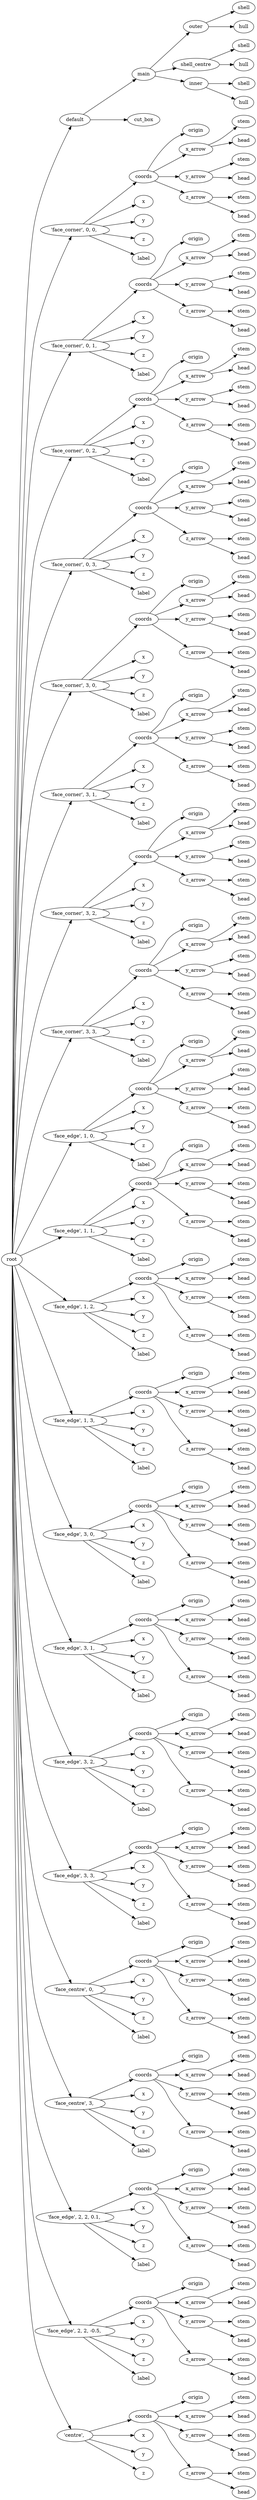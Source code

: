 digraph default {
	graph [rankdir=LR]
	root_1 [label=root href="javascript:s=&quot;\(\)\nNone&quot;; console.log(s); alert(s);"]
	default_2 [label=default href="javascript:s=&quot;\(&#x27;default&#x27;,\)\nBoxCutter&quot;; console.log(s); alert(s);" tooltip=BoxCutter]
	main_3 [label=main href="javascript:s=&quot;\(&#x27;default&#x27;,\ &#x27;main&#x27;\)\nBoxShell&quot;; console.log(s); alert(s);" tooltip=BoxShell]
	outer_4 [label=outer href="javascript:s=&quot;\(&#x27;default&#x27;,\ &#x27;main&#x27;,\ &#x27;outer&#x27;\)\nBoxSideBevels&quot;; console.log(s); alert(s);" tooltip=BoxSideBevels]
	shell_5 [label=shell href="javascript:s=&quot;\(&#x27;default&#x27;,\ &#x27;main&#x27;,\ &#x27;outer&#x27;,\ &#x27;shell&#x27;\)\nBox&quot;; console.log(s); alert(s);" tooltip=Box]
	hull_6 [label=hull href="javascript:s=&quot;\(&#x27;default&#x27;,\ &#x27;main&#x27;,\ &#x27;outer&#x27;,\ &#x27;hull&#x27;\)\nLinearExtrude&quot;; console.log(s); alert(s);" tooltip=LinearExtrude]
	shell_centre_7 [label=shell_centre href="javascript:s=&quot;\(&#x27;default&#x27;,\ &#x27;main&#x27;,\ &#x27;shell_centre&#x27;\)\nBoxSideBevels&quot;; console.log(s); alert(s);" tooltip=BoxSideBevels]
	shell_8 [label=shell href="javascript:s=&quot;\(&#x27;default&#x27;,\ &#x27;main&#x27;,\ &#x27;shell_centre&#x27;,\ &#x27;shell&#x27;\)\nBox&quot;; console.log(s); alert(s);" tooltip=Box]
	hull_9 [label=hull href="javascript:s=&quot;\(&#x27;default&#x27;,\ &#x27;main&#x27;,\ &#x27;shell_centre&#x27;,\ &#x27;hull&#x27;\)\nLinearExtrude&quot;; console.log(s); alert(s);" tooltip=LinearExtrude]
	inner_10 [label=inner href="javascript:s=&quot;\(&#x27;default&#x27;,\ &#x27;main&#x27;,\ &#x27;inner&#x27;\)\nBoxSideBevels&quot;; console.log(s); alert(s);" tooltip=BoxSideBevels]
	shell_11 [label=shell href="javascript:s=&quot;\(&#x27;default&#x27;,\ &#x27;main&#x27;,\ &#x27;inner&#x27;,\ &#x27;shell&#x27;\)\nBox&quot;; console.log(s); alert(s);" tooltip=Box]
	hull_12 [label=hull href="javascript:s=&quot;\(&#x27;default&#x27;,\ &#x27;main&#x27;,\ &#x27;inner&#x27;,\ &#x27;hull&#x27;\)\nLinearExtrude&quot;; console.log(s); alert(s);" tooltip=LinearExtrude]
	cut_box_13 [label=cut_box href="javascript:s=&quot;\(&#x27;default&#x27;,\ &#x27;cut_box&#x27;\)\nBox&quot;; console.log(s); alert(s);" tooltip=Box]
	14 [label="'face_corner',\ 0,\ 0,\ " href="javascript:s=&quot;\(&quot;&#x27;face_corner&#x27;,\ 0,\ 0,\ &quot;,\)\nAnnotatedCoordinates&quot;; console.log(s); alert(s);" tooltip=AnnotatedCoordinates]
	coords_15 [label=coords href="javascript:s=&quot;\(&quot;&#x27;face_corner&#x27;,\ 0,\ 0,\ &quot;,\ &#x27;coords&#x27;\)\nCoordinates&quot;; console.log(s); alert(s);" tooltip=Coordinates]
	origin_16 [label=origin href="javascript:s=&quot;\(&quot;&#x27;face_corner&#x27;,\ 0,\ 0,\ &quot;,\ &#x27;coords&#x27;,\ &#x27;origin&#x27;\)\nCoordinatesCage&quot;; console.log(s); alert(s);" tooltip=CoordinatesCage]
	x_arrow_17 [label=x_arrow href="javascript:s=&quot;\(&quot;&#x27;face_corner&#x27;,\ 0,\ 0,\ &quot;,\ &#x27;coords&#x27;,\ &#x27;x_arrow&#x27;\)\nArrow&quot;; console.log(s); alert(s);" tooltip=Arrow]
	stem_18 [label=stem href="javascript:s=&quot;\(&quot;&#x27;face_corner&#x27;,\ 0,\ 0,\ &quot;,\ &#x27;coords&#x27;,\ &#x27;x_arrow&#x27;,\ &#x27;stem&#x27;\)\nCone&quot;; console.log(s); alert(s);" tooltip=Cone]
	head_19 [label=head href="javascript:s=&quot;\(&quot;&#x27;face_corner&#x27;,\ 0,\ 0,\ &quot;,\ &#x27;coords&#x27;,\ &#x27;x_arrow&#x27;,\ &#x27;head&#x27;\)\nCone&quot;; console.log(s); alert(s);" tooltip=Cone]
	y_arrow_20 [label=y_arrow href="javascript:s=&quot;\(&quot;&#x27;face_corner&#x27;,\ 0,\ 0,\ &quot;,\ &#x27;coords&#x27;,\ &#x27;y_arrow&#x27;\)\nArrow&quot;; console.log(s); alert(s);" tooltip=Arrow]
	stem_21 [label=stem href="javascript:s=&quot;\(&quot;&#x27;face_corner&#x27;,\ 0,\ 0,\ &quot;,\ &#x27;coords&#x27;,\ &#x27;y_arrow&#x27;,\ &#x27;stem&#x27;\)\nCone&quot;; console.log(s); alert(s);" tooltip=Cone]
	head_22 [label=head href="javascript:s=&quot;\(&quot;&#x27;face_corner&#x27;,\ 0,\ 0,\ &quot;,\ &#x27;coords&#x27;,\ &#x27;y_arrow&#x27;,\ &#x27;head&#x27;\)\nCone&quot;; console.log(s); alert(s);" tooltip=Cone]
	z_arrow_23 [label=z_arrow href="javascript:s=&quot;\(&quot;&#x27;face_corner&#x27;,\ 0,\ 0,\ &quot;,\ &#x27;coords&#x27;,\ &#x27;z_arrow&#x27;\)\nArrow&quot;; console.log(s); alert(s);" tooltip=Arrow]
	stem_24 [label=stem href="javascript:s=&quot;\(&quot;&#x27;face_corner&#x27;,\ 0,\ 0,\ &quot;,\ &#x27;coords&#x27;,\ &#x27;z_arrow&#x27;,\ &#x27;stem&#x27;\)\nCone&quot;; console.log(s); alert(s);" tooltip=Cone]
	head_25 [label=head href="javascript:s=&quot;\(&quot;&#x27;face_corner&#x27;,\ 0,\ 0,\ &quot;,\ &#x27;coords&#x27;,\ &#x27;z_arrow&#x27;,\ &#x27;head&#x27;\)\nCone&quot;; console.log(s); alert(s);" tooltip=Cone]
	x_26 [label=x href="javascript:s=&quot;\(&quot;&#x27;face_corner&#x27;,\ 0,\ 0,\ &quot;,\ &#x27;x&#x27;\)\nText&quot;; console.log(s); alert(s);" tooltip=Text]
	y_27 [label=y href="javascript:s=&quot;\(&quot;&#x27;face_corner&#x27;,\ 0,\ 0,\ &quot;,\ &#x27;y&#x27;\)\nText&quot;; console.log(s); alert(s);" tooltip=Text]
	z_28 [label=z href="javascript:s=&quot;\(&quot;&#x27;face_corner&#x27;,\ 0,\ 0,\ &quot;,\ &#x27;z&#x27;\)\nText&quot;; console.log(s); alert(s);" tooltip=Text]
	label_29 [label=label href="javascript:s=&quot;\(&quot;&#x27;face_corner&#x27;,\ 0,\ 0,\ &quot;,\ &#x27;label&#x27;\)\nText&quot;; console.log(s); alert(s);" tooltip=Text]
	30 [label="'face_corner',\ 0,\ 1,\ " href="javascript:s=&quot;\(&quot;&#x27;face_corner&#x27;,\ 0,\ 1,\ &quot;,\)\nAnnotatedCoordinates&quot;; console.log(s); alert(s);" tooltip=AnnotatedCoordinates]
	coords_31 [label=coords href="javascript:s=&quot;\(&quot;&#x27;face_corner&#x27;,\ 0,\ 1,\ &quot;,\ &#x27;coords&#x27;\)\nCoordinates&quot;; console.log(s); alert(s);" tooltip=Coordinates]
	origin_32 [label=origin href="javascript:s=&quot;\(&quot;&#x27;face_corner&#x27;,\ 0,\ 1,\ &quot;,\ &#x27;coords&#x27;,\ &#x27;origin&#x27;\)\nCoordinatesCage&quot;; console.log(s); alert(s);" tooltip=CoordinatesCage]
	x_arrow_33 [label=x_arrow href="javascript:s=&quot;\(&quot;&#x27;face_corner&#x27;,\ 0,\ 1,\ &quot;,\ &#x27;coords&#x27;,\ &#x27;x_arrow&#x27;\)\nArrow&quot;; console.log(s); alert(s);" tooltip=Arrow]
	stem_34 [label=stem href="javascript:s=&quot;\(&quot;&#x27;face_corner&#x27;,\ 0,\ 1,\ &quot;,\ &#x27;coords&#x27;,\ &#x27;x_arrow&#x27;,\ &#x27;stem&#x27;\)\nCone&quot;; console.log(s); alert(s);" tooltip=Cone]
	head_35 [label=head href="javascript:s=&quot;\(&quot;&#x27;face_corner&#x27;,\ 0,\ 1,\ &quot;,\ &#x27;coords&#x27;,\ &#x27;x_arrow&#x27;,\ &#x27;head&#x27;\)\nCone&quot;; console.log(s); alert(s);" tooltip=Cone]
	y_arrow_36 [label=y_arrow href="javascript:s=&quot;\(&quot;&#x27;face_corner&#x27;,\ 0,\ 1,\ &quot;,\ &#x27;coords&#x27;,\ &#x27;y_arrow&#x27;\)\nArrow&quot;; console.log(s); alert(s);" tooltip=Arrow]
	stem_37 [label=stem href="javascript:s=&quot;\(&quot;&#x27;face_corner&#x27;,\ 0,\ 1,\ &quot;,\ &#x27;coords&#x27;,\ &#x27;y_arrow&#x27;,\ &#x27;stem&#x27;\)\nCone&quot;; console.log(s); alert(s);" tooltip=Cone]
	head_38 [label=head href="javascript:s=&quot;\(&quot;&#x27;face_corner&#x27;,\ 0,\ 1,\ &quot;,\ &#x27;coords&#x27;,\ &#x27;y_arrow&#x27;,\ &#x27;head&#x27;\)\nCone&quot;; console.log(s); alert(s);" tooltip=Cone]
	z_arrow_39 [label=z_arrow href="javascript:s=&quot;\(&quot;&#x27;face_corner&#x27;,\ 0,\ 1,\ &quot;,\ &#x27;coords&#x27;,\ &#x27;z_arrow&#x27;\)\nArrow&quot;; console.log(s); alert(s);" tooltip=Arrow]
	stem_40 [label=stem href="javascript:s=&quot;\(&quot;&#x27;face_corner&#x27;,\ 0,\ 1,\ &quot;,\ &#x27;coords&#x27;,\ &#x27;z_arrow&#x27;,\ &#x27;stem&#x27;\)\nCone&quot;; console.log(s); alert(s);" tooltip=Cone]
	head_41 [label=head href="javascript:s=&quot;\(&quot;&#x27;face_corner&#x27;,\ 0,\ 1,\ &quot;,\ &#x27;coords&#x27;,\ &#x27;z_arrow&#x27;,\ &#x27;head&#x27;\)\nCone&quot;; console.log(s); alert(s);" tooltip=Cone]
	x_42 [label=x href="javascript:s=&quot;\(&quot;&#x27;face_corner&#x27;,\ 0,\ 1,\ &quot;,\ &#x27;x&#x27;\)\nText&quot;; console.log(s); alert(s);" tooltip=Text]
	y_43 [label=y href="javascript:s=&quot;\(&quot;&#x27;face_corner&#x27;,\ 0,\ 1,\ &quot;,\ &#x27;y&#x27;\)\nText&quot;; console.log(s); alert(s);" tooltip=Text]
	z_44 [label=z href="javascript:s=&quot;\(&quot;&#x27;face_corner&#x27;,\ 0,\ 1,\ &quot;,\ &#x27;z&#x27;\)\nText&quot;; console.log(s); alert(s);" tooltip=Text]
	label_45 [label=label href="javascript:s=&quot;\(&quot;&#x27;face_corner&#x27;,\ 0,\ 1,\ &quot;,\ &#x27;label&#x27;\)\nText&quot;; console.log(s); alert(s);" tooltip=Text]
	46 [label="'face_corner',\ 0,\ 2,\ " href="javascript:s=&quot;\(&quot;&#x27;face_corner&#x27;,\ 0,\ 2,\ &quot;,\)\nAnnotatedCoordinates&quot;; console.log(s); alert(s);" tooltip=AnnotatedCoordinates]
	coords_47 [label=coords href="javascript:s=&quot;\(&quot;&#x27;face_corner&#x27;,\ 0,\ 2,\ &quot;,\ &#x27;coords&#x27;\)\nCoordinates&quot;; console.log(s); alert(s);" tooltip=Coordinates]
	origin_48 [label=origin href="javascript:s=&quot;\(&quot;&#x27;face_corner&#x27;,\ 0,\ 2,\ &quot;,\ &#x27;coords&#x27;,\ &#x27;origin&#x27;\)\nCoordinatesCage&quot;; console.log(s); alert(s);" tooltip=CoordinatesCage]
	x_arrow_49 [label=x_arrow href="javascript:s=&quot;\(&quot;&#x27;face_corner&#x27;,\ 0,\ 2,\ &quot;,\ &#x27;coords&#x27;,\ &#x27;x_arrow&#x27;\)\nArrow&quot;; console.log(s); alert(s);" tooltip=Arrow]
	stem_50 [label=stem href="javascript:s=&quot;\(&quot;&#x27;face_corner&#x27;,\ 0,\ 2,\ &quot;,\ &#x27;coords&#x27;,\ &#x27;x_arrow&#x27;,\ &#x27;stem&#x27;\)\nCone&quot;; console.log(s); alert(s);" tooltip=Cone]
	head_51 [label=head href="javascript:s=&quot;\(&quot;&#x27;face_corner&#x27;,\ 0,\ 2,\ &quot;,\ &#x27;coords&#x27;,\ &#x27;x_arrow&#x27;,\ &#x27;head&#x27;\)\nCone&quot;; console.log(s); alert(s);" tooltip=Cone]
	y_arrow_52 [label=y_arrow href="javascript:s=&quot;\(&quot;&#x27;face_corner&#x27;,\ 0,\ 2,\ &quot;,\ &#x27;coords&#x27;,\ &#x27;y_arrow&#x27;\)\nArrow&quot;; console.log(s); alert(s);" tooltip=Arrow]
	stem_53 [label=stem href="javascript:s=&quot;\(&quot;&#x27;face_corner&#x27;,\ 0,\ 2,\ &quot;,\ &#x27;coords&#x27;,\ &#x27;y_arrow&#x27;,\ &#x27;stem&#x27;\)\nCone&quot;; console.log(s); alert(s);" tooltip=Cone]
	head_54 [label=head href="javascript:s=&quot;\(&quot;&#x27;face_corner&#x27;,\ 0,\ 2,\ &quot;,\ &#x27;coords&#x27;,\ &#x27;y_arrow&#x27;,\ &#x27;head&#x27;\)\nCone&quot;; console.log(s); alert(s);" tooltip=Cone]
	z_arrow_55 [label=z_arrow href="javascript:s=&quot;\(&quot;&#x27;face_corner&#x27;,\ 0,\ 2,\ &quot;,\ &#x27;coords&#x27;,\ &#x27;z_arrow&#x27;\)\nArrow&quot;; console.log(s); alert(s);" tooltip=Arrow]
	stem_56 [label=stem href="javascript:s=&quot;\(&quot;&#x27;face_corner&#x27;,\ 0,\ 2,\ &quot;,\ &#x27;coords&#x27;,\ &#x27;z_arrow&#x27;,\ &#x27;stem&#x27;\)\nCone&quot;; console.log(s); alert(s);" tooltip=Cone]
	head_57 [label=head href="javascript:s=&quot;\(&quot;&#x27;face_corner&#x27;,\ 0,\ 2,\ &quot;,\ &#x27;coords&#x27;,\ &#x27;z_arrow&#x27;,\ &#x27;head&#x27;\)\nCone&quot;; console.log(s); alert(s);" tooltip=Cone]
	x_58 [label=x href="javascript:s=&quot;\(&quot;&#x27;face_corner&#x27;,\ 0,\ 2,\ &quot;,\ &#x27;x&#x27;\)\nText&quot;; console.log(s); alert(s);" tooltip=Text]
	y_59 [label=y href="javascript:s=&quot;\(&quot;&#x27;face_corner&#x27;,\ 0,\ 2,\ &quot;,\ &#x27;y&#x27;\)\nText&quot;; console.log(s); alert(s);" tooltip=Text]
	z_60 [label=z href="javascript:s=&quot;\(&quot;&#x27;face_corner&#x27;,\ 0,\ 2,\ &quot;,\ &#x27;z&#x27;\)\nText&quot;; console.log(s); alert(s);" tooltip=Text]
	label_61 [label=label href="javascript:s=&quot;\(&quot;&#x27;face_corner&#x27;,\ 0,\ 2,\ &quot;,\ &#x27;label&#x27;\)\nText&quot;; console.log(s); alert(s);" tooltip=Text]
	62 [label="'face_corner',\ 0,\ 3,\ " href="javascript:s=&quot;\(&quot;&#x27;face_corner&#x27;,\ 0,\ 3,\ &quot;,\)\nAnnotatedCoordinates&quot;; console.log(s); alert(s);" tooltip=AnnotatedCoordinates]
	coords_63 [label=coords href="javascript:s=&quot;\(&quot;&#x27;face_corner&#x27;,\ 0,\ 3,\ &quot;,\ &#x27;coords&#x27;\)\nCoordinates&quot;; console.log(s); alert(s);" tooltip=Coordinates]
	origin_64 [label=origin href="javascript:s=&quot;\(&quot;&#x27;face_corner&#x27;,\ 0,\ 3,\ &quot;,\ &#x27;coords&#x27;,\ &#x27;origin&#x27;\)\nCoordinatesCage&quot;; console.log(s); alert(s);" tooltip=CoordinatesCage]
	x_arrow_65 [label=x_arrow href="javascript:s=&quot;\(&quot;&#x27;face_corner&#x27;,\ 0,\ 3,\ &quot;,\ &#x27;coords&#x27;,\ &#x27;x_arrow&#x27;\)\nArrow&quot;; console.log(s); alert(s);" tooltip=Arrow]
	stem_66 [label=stem href="javascript:s=&quot;\(&quot;&#x27;face_corner&#x27;,\ 0,\ 3,\ &quot;,\ &#x27;coords&#x27;,\ &#x27;x_arrow&#x27;,\ &#x27;stem&#x27;\)\nCone&quot;; console.log(s); alert(s);" tooltip=Cone]
	head_67 [label=head href="javascript:s=&quot;\(&quot;&#x27;face_corner&#x27;,\ 0,\ 3,\ &quot;,\ &#x27;coords&#x27;,\ &#x27;x_arrow&#x27;,\ &#x27;head&#x27;\)\nCone&quot;; console.log(s); alert(s);" tooltip=Cone]
	y_arrow_68 [label=y_arrow href="javascript:s=&quot;\(&quot;&#x27;face_corner&#x27;,\ 0,\ 3,\ &quot;,\ &#x27;coords&#x27;,\ &#x27;y_arrow&#x27;\)\nArrow&quot;; console.log(s); alert(s);" tooltip=Arrow]
	stem_69 [label=stem href="javascript:s=&quot;\(&quot;&#x27;face_corner&#x27;,\ 0,\ 3,\ &quot;,\ &#x27;coords&#x27;,\ &#x27;y_arrow&#x27;,\ &#x27;stem&#x27;\)\nCone&quot;; console.log(s); alert(s);" tooltip=Cone]
	head_70 [label=head href="javascript:s=&quot;\(&quot;&#x27;face_corner&#x27;,\ 0,\ 3,\ &quot;,\ &#x27;coords&#x27;,\ &#x27;y_arrow&#x27;,\ &#x27;head&#x27;\)\nCone&quot;; console.log(s); alert(s);" tooltip=Cone]
	z_arrow_71 [label=z_arrow href="javascript:s=&quot;\(&quot;&#x27;face_corner&#x27;,\ 0,\ 3,\ &quot;,\ &#x27;coords&#x27;,\ &#x27;z_arrow&#x27;\)\nArrow&quot;; console.log(s); alert(s);" tooltip=Arrow]
	stem_72 [label=stem href="javascript:s=&quot;\(&quot;&#x27;face_corner&#x27;,\ 0,\ 3,\ &quot;,\ &#x27;coords&#x27;,\ &#x27;z_arrow&#x27;,\ &#x27;stem&#x27;\)\nCone&quot;; console.log(s); alert(s);" tooltip=Cone]
	head_73 [label=head href="javascript:s=&quot;\(&quot;&#x27;face_corner&#x27;,\ 0,\ 3,\ &quot;,\ &#x27;coords&#x27;,\ &#x27;z_arrow&#x27;,\ &#x27;head&#x27;\)\nCone&quot;; console.log(s); alert(s);" tooltip=Cone]
	x_74 [label=x href="javascript:s=&quot;\(&quot;&#x27;face_corner&#x27;,\ 0,\ 3,\ &quot;,\ &#x27;x&#x27;\)\nText&quot;; console.log(s); alert(s);" tooltip=Text]
	y_75 [label=y href="javascript:s=&quot;\(&quot;&#x27;face_corner&#x27;,\ 0,\ 3,\ &quot;,\ &#x27;y&#x27;\)\nText&quot;; console.log(s); alert(s);" tooltip=Text]
	z_76 [label=z href="javascript:s=&quot;\(&quot;&#x27;face_corner&#x27;,\ 0,\ 3,\ &quot;,\ &#x27;z&#x27;\)\nText&quot;; console.log(s); alert(s);" tooltip=Text]
	label_77 [label=label href="javascript:s=&quot;\(&quot;&#x27;face_corner&#x27;,\ 0,\ 3,\ &quot;,\ &#x27;label&#x27;\)\nText&quot;; console.log(s); alert(s);" tooltip=Text]
	78 [label="'face_corner',\ 3,\ 0,\ " href="javascript:s=&quot;\(&quot;&#x27;face_corner&#x27;,\ 3,\ 0,\ &quot;,\)\nAnnotatedCoordinates&quot;; console.log(s); alert(s);" tooltip=AnnotatedCoordinates]
	coords_79 [label=coords href="javascript:s=&quot;\(&quot;&#x27;face_corner&#x27;,\ 3,\ 0,\ &quot;,\ &#x27;coords&#x27;\)\nCoordinates&quot;; console.log(s); alert(s);" tooltip=Coordinates]
	origin_80 [label=origin href="javascript:s=&quot;\(&quot;&#x27;face_corner&#x27;,\ 3,\ 0,\ &quot;,\ &#x27;coords&#x27;,\ &#x27;origin&#x27;\)\nCoordinatesCage&quot;; console.log(s); alert(s);" tooltip=CoordinatesCage]
	x_arrow_81 [label=x_arrow href="javascript:s=&quot;\(&quot;&#x27;face_corner&#x27;,\ 3,\ 0,\ &quot;,\ &#x27;coords&#x27;,\ &#x27;x_arrow&#x27;\)\nArrow&quot;; console.log(s); alert(s);" tooltip=Arrow]
	stem_82 [label=stem href="javascript:s=&quot;\(&quot;&#x27;face_corner&#x27;,\ 3,\ 0,\ &quot;,\ &#x27;coords&#x27;,\ &#x27;x_arrow&#x27;,\ &#x27;stem&#x27;\)\nCone&quot;; console.log(s); alert(s);" tooltip=Cone]
	head_83 [label=head href="javascript:s=&quot;\(&quot;&#x27;face_corner&#x27;,\ 3,\ 0,\ &quot;,\ &#x27;coords&#x27;,\ &#x27;x_arrow&#x27;,\ &#x27;head&#x27;\)\nCone&quot;; console.log(s); alert(s);" tooltip=Cone]
	y_arrow_84 [label=y_arrow href="javascript:s=&quot;\(&quot;&#x27;face_corner&#x27;,\ 3,\ 0,\ &quot;,\ &#x27;coords&#x27;,\ &#x27;y_arrow&#x27;\)\nArrow&quot;; console.log(s); alert(s);" tooltip=Arrow]
	stem_85 [label=stem href="javascript:s=&quot;\(&quot;&#x27;face_corner&#x27;,\ 3,\ 0,\ &quot;,\ &#x27;coords&#x27;,\ &#x27;y_arrow&#x27;,\ &#x27;stem&#x27;\)\nCone&quot;; console.log(s); alert(s);" tooltip=Cone]
	head_86 [label=head href="javascript:s=&quot;\(&quot;&#x27;face_corner&#x27;,\ 3,\ 0,\ &quot;,\ &#x27;coords&#x27;,\ &#x27;y_arrow&#x27;,\ &#x27;head&#x27;\)\nCone&quot;; console.log(s); alert(s);" tooltip=Cone]
	z_arrow_87 [label=z_arrow href="javascript:s=&quot;\(&quot;&#x27;face_corner&#x27;,\ 3,\ 0,\ &quot;,\ &#x27;coords&#x27;,\ &#x27;z_arrow&#x27;\)\nArrow&quot;; console.log(s); alert(s);" tooltip=Arrow]
	stem_88 [label=stem href="javascript:s=&quot;\(&quot;&#x27;face_corner&#x27;,\ 3,\ 0,\ &quot;,\ &#x27;coords&#x27;,\ &#x27;z_arrow&#x27;,\ &#x27;stem&#x27;\)\nCone&quot;; console.log(s); alert(s);" tooltip=Cone]
	head_89 [label=head href="javascript:s=&quot;\(&quot;&#x27;face_corner&#x27;,\ 3,\ 0,\ &quot;,\ &#x27;coords&#x27;,\ &#x27;z_arrow&#x27;,\ &#x27;head&#x27;\)\nCone&quot;; console.log(s); alert(s);" tooltip=Cone]
	x_90 [label=x href="javascript:s=&quot;\(&quot;&#x27;face_corner&#x27;,\ 3,\ 0,\ &quot;,\ &#x27;x&#x27;\)\nText&quot;; console.log(s); alert(s);" tooltip=Text]
	y_91 [label=y href="javascript:s=&quot;\(&quot;&#x27;face_corner&#x27;,\ 3,\ 0,\ &quot;,\ &#x27;y&#x27;\)\nText&quot;; console.log(s); alert(s);" tooltip=Text]
	z_92 [label=z href="javascript:s=&quot;\(&quot;&#x27;face_corner&#x27;,\ 3,\ 0,\ &quot;,\ &#x27;z&#x27;\)\nText&quot;; console.log(s); alert(s);" tooltip=Text]
	label_93 [label=label href="javascript:s=&quot;\(&quot;&#x27;face_corner&#x27;,\ 3,\ 0,\ &quot;,\ &#x27;label&#x27;\)\nText&quot;; console.log(s); alert(s);" tooltip=Text]
	94 [label="'face_corner',\ 3,\ 1,\ " href="javascript:s=&quot;\(&quot;&#x27;face_corner&#x27;,\ 3,\ 1,\ &quot;,\)\nAnnotatedCoordinates&quot;; console.log(s); alert(s);" tooltip=AnnotatedCoordinates]
	coords_95 [label=coords href="javascript:s=&quot;\(&quot;&#x27;face_corner&#x27;,\ 3,\ 1,\ &quot;,\ &#x27;coords&#x27;\)\nCoordinates&quot;; console.log(s); alert(s);" tooltip=Coordinates]
	origin_96 [label=origin href="javascript:s=&quot;\(&quot;&#x27;face_corner&#x27;,\ 3,\ 1,\ &quot;,\ &#x27;coords&#x27;,\ &#x27;origin&#x27;\)\nCoordinatesCage&quot;; console.log(s); alert(s);" tooltip=CoordinatesCage]
	x_arrow_97 [label=x_arrow href="javascript:s=&quot;\(&quot;&#x27;face_corner&#x27;,\ 3,\ 1,\ &quot;,\ &#x27;coords&#x27;,\ &#x27;x_arrow&#x27;\)\nArrow&quot;; console.log(s); alert(s);" tooltip=Arrow]
	stem_98 [label=stem href="javascript:s=&quot;\(&quot;&#x27;face_corner&#x27;,\ 3,\ 1,\ &quot;,\ &#x27;coords&#x27;,\ &#x27;x_arrow&#x27;,\ &#x27;stem&#x27;\)\nCone&quot;; console.log(s); alert(s);" tooltip=Cone]
	head_99 [label=head href="javascript:s=&quot;\(&quot;&#x27;face_corner&#x27;,\ 3,\ 1,\ &quot;,\ &#x27;coords&#x27;,\ &#x27;x_arrow&#x27;,\ &#x27;head&#x27;\)\nCone&quot;; console.log(s); alert(s);" tooltip=Cone]
	y_arrow_100 [label=y_arrow href="javascript:s=&quot;\(&quot;&#x27;face_corner&#x27;,\ 3,\ 1,\ &quot;,\ &#x27;coords&#x27;,\ &#x27;y_arrow&#x27;\)\nArrow&quot;; console.log(s); alert(s);" tooltip=Arrow]
	stem_101 [label=stem href="javascript:s=&quot;\(&quot;&#x27;face_corner&#x27;,\ 3,\ 1,\ &quot;,\ &#x27;coords&#x27;,\ &#x27;y_arrow&#x27;,\ &#x27;stem&#x27;\)\nCone&quot;; console.log(s); alert(s);" tooltip=Cone]
	head_102 [label=head href="javascript:s=&quot;\(&quot;&#x27;face_corner&#x27;,\ 3,\ 1,\ &quot;,\ &#x27;coords&#x27;,\ &#x27;y_arrow&#x27;,\ &#x27;head&#x27;\)\nCone&quot;; console.log(s); alert(s);" tooltip=Cone]
	z_arrow_103 [label=z_arrow href="javascript:s=&quot;\(&quot;&#x27;face_corner&#x27;,\ 3,\ 1,\ &quot;,\ &#x27;coords&#x27;,\ &#x27;z_arrow&#x27;\)\nArrow&quot;; console.log(s); alert(s);" tooltip=Arrow]
	stem_104 [label=stem href="javascript:s=&quot;\(&quot;&#x27;face_corner&#x27;,\ 3,\ 1,\ &quot;,\ &#x27;coords&#x27;,\ &#x27;z_arrow&#x27;,\ &#x27;stem&#x27;\)\nCone&quot;; console.log(s); alert(s);" tooltip=Cone]
	head_105 [label=head href="javascript:s=&quot;\(&quot;&#x27;face_corner&#x27;,\ 3,\ 1,\ &quot;,\ &#x27;coords&#x27;,\ &#x27;z_arrow&#x27;,\ &#x27;head&#x27;\)\nCone&quot;; console.log(s); alert(s);" tooltip=Cone]
	x_106 [label=x href="javascript:s=&quot;\(&quot;&#x27;face_corner&#x27;,\ 3,\ 1,\ &quot;,\ &#x27;x&#x27;\)\nText&quot;; console.log(s); alert(s);" tooltip=Text]
	y_107 [label=y href="javascript:s=&quot;\(&quot;&#x27;face_corner&#x27;,\ 3,\ 1,\ &quot;,\ &#x27;y&#x27;\)\nText&quot;; console.log(s); alert(s);" tooltip=Text]
	z_108 [label=z href="javascript:s=&quot;\(&quot;&#x27;face_corner&#x27;,\ 3,\ 1,\ &quot;,\ &#x27;z&#x27;\)\nText&quot;; console.log(s); alert(s);" tooltip=Text]
	label_109 [label=label href="javascript:s=&quot;\(&quot;&#x27;face_corner&#x27;,\ 3,\ 1,\ &quot;,\ &#x27;label&#x27;\)\nText&quot;; console.log(s); alert(s);" tooltip=Text]
	110 [label="'face_corner',\ 3,\ 2,\ " href="javascript:s=&quot;\(&quot;&#x27;face_corner&#x27;,\ 3,\ 2,\ &quot;,\)\nAnnotatedCoordinates&quot;; console.log(s); alert(s);" tooltip=AnnotatedCoordinates]
	coords_111 [label=coords href="javascript:s=&quot;\(&quot;&#x27;face_corner&#x27;,\ 3,\ 2,\ &quot;,\ &#x27;coords&#x27;\)\nCoordinates&quot;; console.log(s); alert(s);" tooltip=Coordinates]
	origin_112 [label=origin href="javascript:s=&quot;\(&quot;&#x27;face_corner&#x27;,\ 3,\ 2,\ &quot;,\ &#x27;coords&#x27;,\ &#x27;origin&#x27;\)\nCoordinatesCage&quot;; console.log(s); alert(s);" tooltip=CoordinatesCage]
	x_arrow_113 [label=x_arrow href="javascript:s=&quot;\(&quot;&#x27;face_corner&#x27;,\ 3,\ 2,\ &quot;,\ &#x27;coords&#x27;,\ &#x27;x_arrow&#x27;\)\nArrow&quot;; console.log(s); alert(s);" tooltip=Arrow]
	stem_114 [label=stem href="javascript:s=&quot;\(&quot;&#x27;face_corner&#x27;,\ 3,\ 2,\ &quot;,\ &#x27;coords&#x27;,\ &#x27;x_arrow&#x27;,\ &#x27;stem&#x27;\)\nCone&quot;; console.log(s); alert(s);" tooltip=Cone]
	head_115 [label=head href="javascript:s=&quot;\(&quot;&#x27;face_corner&#x27;,\ 3,\ 2,\ &quot;,\ &#x27;coords&#x27;,\ &#x27;x_arrow&#x27;,\ &#x27;head&#x27;\)\nCone&quot;; console.log(s); alert(s);" tooltip=Cone]
	y_arrow_116 [label=y_arrow href="javascript:s=&quot;\(&quot;&#x27;face_corner&#x27;,\ 3,\ 2,\ &quot;,\ &#x27;coords&#x27;,\ &#x27;y_arrow&#x27;\)\nArrow&quot;; console.log(s); alert(s);" tooltip=Arrow]
	stem_117 [label=stem href="javascript:s=&quot;\(&quot;&#x27;face_corner&#x27;,\ 3,\ 2,\ &quot;,\ &#x27;coords&#x27;,\ &#x27;y_arrow&#x27;,\ &#x27;stem&#x27;\)\nCone&quot;; console.log(s); alert(s);" tooltip=Cone]
	head_118 [label=head href="javascript:s=&quot;\(&quot;&#x27;face_corner&#x27;,\ 3,\ 2,\ &quot;,\ &#x27;coords&#x27;,\ &#x27;y_arrow&#x27;,\ &#x27;head&#x27;\)\nCone&quot;; console.log(s); alert(s);" tooltip=Cone]
	z_arrow_119 [label=z_arrow href="javascript:s=&quot;\(&quot;&#x27;face_corner&#x27;,\ 3,\ 2,\ &quot;,\ &#x27;coords&#x27;,\ &#x27;z_arrow&#x27;\)\nArrow&quot;; console.log(s); alert(s);" tooltip=Arrow]
	stem_120 [label=stem href="javascript:s=&quot;\(&quot;&#x27;face_corner&#x27;,\ 3,\ 2,\ &quot;,\ &#x27;coords&#x27;,\ &#x27;z_arrow&#x27;,\ &#x27;stem&#x27;\)\nCone&quot;; console.log(s); alert(s);" tooltip=Cone]
	head_121 [label=head href="javascript:s=&quot;\(&quot;&#x27;face_corner&#x27;,\ 3,\ 2,\ &quot;,\ &#x27;coords&#x27;,\ &#x27;z_arrow&#x27;,\ &#x27;head&#x27;\)\nCone&quot;; console.log(s); alert(s);" tooltip=Cone]
	x_122 [label=x href="javascript:s=&quot;\(&quot;&#x27;face_corner&#x27;,\ 3,\ 2,\ &quot;,\ &#x27;x&#x27;\)\nText&quot;; console.log(s); alert(s);" tooltip=Text]
	y_123 [label=y href="javascript:s=&quot;\(&quot;&#x27;face_corner&#x27;,\ 3,\ 2,\ &quot;,\ &#x27;y&#x27;\)\nText&quot;; console.log(s); alert(s);" tooltip=Text]
	z_124 [label=z href="javascript:s=&quot;\(&quot;&#x27;face_corner&#x27;,\ 3,\ 2,\ &quot;,\ &#x27;z&#x27;\)\nText&quot;; console.log(s); alert(s);" tooltip=Text]
	label_125 [label=label href="javascript:s=&quot;\(&quot;&#x27;face_corner&#x27;,\ 3,\ 2,\ &quot;,\ &#x27;label&#x27;\)\nText&quot;; console.log(s); alert(s);" tooltip=Text]
	126 [label="'face_corner',\ 3,\ 3,\ " href="javascript:s=&quot;\(&quot;&#x27;face_corner&#x27;,\ 3,\ 3,\ &quot;,\)\nAnnotatedCoordinates&quot;; console.log(s); alert(s);" tooltip=AnnotatedCoordinates]
	coords_127 [label=coords href="javascript:s=&quot;\(&quot;&#x27;face_corner&#x27;,\ 3,\ 3,\ &quot;,\ &#x27;coords&#x27;\)\nCoordinates&quot;; console.log(s); alert(s);" tooltip=Coordinates]
	origin_128 [label=origin href="javascript:s=&quot;\(&quot;&#x27;face_corner&#x27;,\ 3,\ 3,\ &quot;,\ &#x27;coords&#x27;,\ &#x27;origin&#x27;\)\nCoordinatesCage&quot;; console.log(s); alert(s);" tooltip=CoordinatesCage]
	x_arrow_129 [label=x_arrow href="javascript:s=&quot;\(&quot;&#x27;face_corner&#x27;,\ 3,\ 3,\ &quot;,\ &#x27;coords&#x27;,\ &#x27;x_arrow&#x27;\)\nArrow&quot;; console.log(s); alert(s);" tooltip=Arrow]
	stem_130 [label=stem href="javascript:s=&quot;\(&quot;&#x27;face_corner&#x27;,\ 3,\ 3,\ &quot;,\ &#x27;coords&#x27;,\ &#x27;x_arrow&#x27;,\ &#x27;stem&#x27;\)\nCone&quot;; console.log(s); alert(s);" tooltip=Cone]
	head_131 [label=head href="javascript:s=&quot;\(&quot;&#x27;face_corner&#x27;,\ 3,\ 3,\ &quot;,\ &#x27;coords&#x27;,\ &#x27;x_arrow&#x27;,\ &#x27;head&#x27;\)\nCone&quot;; console.log(s); alert(s);" tooltip=Cone]
	y_arrow_132 [label=y_arrow href="javascript:s=&quot;\(&quot;&#x27;face_corner&#x27;,\ 3,\ 3,\ &quot;,\ &#x27;coords&#x27;,\ &#x27;y_arrow&#x27;\)\nArrow&quot;; console.log(s); alert(s);" tooltip=Arrow]
	stem_133 [label=stem href="javascript:s=&quot;\(&quot;&#x27;face_corner&#x27;,\ 3,\ 3,\ &quot;,\ &#x27;coords&#x27;,\ &#x27;y_arrow&#x27;,\ &#x27;stem&#x27;\)\nCone&quot;; console.log(s); alert(s);" tooltip=Cone]
	head_134 [label=head href="javascript:s=&quot;\(&quot;&#x27;face_corner&#x27;,\ 3,\ 3,\ &quot;,\ &#x27;coords&#x27;,\ &#x27;y_arrow&#x27;,\ &#x27;head&#x27;\)\nCone&quot;; console.log(s); alert(s);" tooltip=Cone]
	z_arrow_135 [label=z_arrow href="javascript:s=&quot;\(&quot;&#x27;face_corner&#x27;,\ 3,\ 3,\ &quot;,\ &#x27;coords&#x27;,\ &#x27;z_arrow&#x27;\)\nArrow&quot;; console.log(s); alert(s);" tooltip=Arrow]
	stem_136 [label=stem href="javascript:s=&quot;\(&quot;&#x27;face_corner&#x27;,\ 3,\ 3,\ &quot;,\ &#x27;coords&#x27;,\ &#x27;z_arrow&#x27;,\ &#x27;stem&#x27;\)\nCone&quot;; console.log(s); alert(s);" tooltip=Cone]
	head_137 [label=head href="javascript:s=&quot;\(&quot;&#x27;face_corner&#x27;,\ 3,\ 3,\ &quot;,\ &#x27;coords&#x27;,\ &#x27;z_arrow&#x27;,\ &#x27;head&#x27;\)\nCone&quot;; console.log(s); alert(s);" tooltip=Cone]
	x_138 [label=x href="javascript:s=&quot;\(&quot;&#x27;face_corner&#x27;,\ 3,\ 3,\ &quot;,\ &#x27;x&#x27;\)\nText&quot;; console.log(s); alert(s);" tooltip=Text]
	y_139 [label=y href="javascript:s=&quot;\(&quot;&#x27;face_corner&#x27;,\ 3,\ 3,\ &quot;,\ &#x27;y&#x27;\)\nText&quot;; console.log(s); alert(s);" tooltip=Text]
	z_140 [label=z href="javascript:s=&quot;\(&quot;&#x27;face_corner&#x27;,\ 3,\ 3,\ &quot;,\ &#x27;z&#x27;\)\nText&quot;; console.log(s); alert(s);" tooltip=Text]
	label_141 [label=label href="javascript:s=&quot;\(&quot;&#x27;face_corner&#x27;,\ 3,\ 3,\ &quot;,\ &#x27;label&#x27;\)\nText&quot;; console.log(s); alert(s);" tooltip=Text]
	142 [label="'face_edge',\ 1,\ 0,\ " href="javascript:s=&quot;\(&quot;&#x27;face_edge&#x27;,\ 1,\ 0,\ &quot;,\)\nAnnotatedCoordinates&quot;; console.log(s); alert(s);" tooltip=AnnotatedCoordinates]
	coords_143 [label=coords href="javascript:s=&quot;\(&quot;&#x27;face_edge&#x27;,\ 1,\ 0,\ &quot;,\ &#x27;coords&#x27;\)\nCoordinates&quot;; console.log(s); alert(s);" tooltip=Coordinates]
	origin_144 [label=origin href="javascript:s=&quot;\(&quot;&#x27;face_edge&#x27;,\ 1,\ 0,\ &quot;,\ &#x27;coords&#x27;,\ &#x27;origin&#x27;\)\nCoordinatesCage&quot;; console.log(s); alert(s);" tooltip=CoordinatesCage]
	x_arrow_145 [label=x_arrow href="javascript:s=&quot;\(&quot;&#x27;face_edge&#x27;,\ 1,\ 0,\ &quot;,\ &#x27;coords&#x27;,\ &#x27;x_arrow&#x27;\)\nArrow&quot;; console.log(s); alert(s);" tooltip=Arrow]
	stem_146 [label=stem href="javascript:s=&quot;\(&quot;&#x27;face_edge&#x27;,\ 1,\ 0,\ &quot;,\ &#x27;coords&#x27;,\ &#x27;x_arrow&#x27;,\ &#x27;stem&#x27;\)\nCone&quot;; console.log(s); alert(s);" tooltip=Cone]
	head_147 [label=head href="javascript:s=&quot;\(&quot;&#x27;face_edge&#x27;,\ 1,\ 0,\ &quot;,\ &#x27;coords&#x27;,\ &#x27;x_arrow&#x27;,\ &#x27;head&#x27;\)\nCone&quot;; console.log(s); alert(s);" tooltip=Cone]
	y_arrow_148 [label=y_arrow href="javascript:s=&quot;\(&quot;&#x27;face_edge&#x27;,\ 1,\ 0,\ &quot;,\ &#x27;coords&#x27;,\ &#x27;y_arrow&#x27;\)\nArrow&quot;; console.log(s); alert(s);" tooltip=Arrow]
	stem_149 [label=stem href="javascript:s=&quot;\(&quot;&#x27;face_edge&#x27;,\ 1,\ 0,\ &quot;,\ &#x27;coords&#x27;,\ &#x27;y_arrow&#x27;,\ &#x27;stem&#x27;\)\nCone&quot;; console.log(s); alert(s);" tooltip=Cone]
	head_150 [label=head href="javascript:s=&quot;\(&quot;&#x27;face_edge&#x27;,\ 1,\ 0,\ &quot;,\ &#x27;coords&#x27;,\ &#x27;y_arrow&#x27;,\ &#x27;head&#x27;\)\nCone&quot;; console.log(s); alert(s);" tooltip=Cone]
	z_arrow_151 [label=z_arrow href="javascript:s=&quot;\(&quot;&#x27;face_edge&#x27;,\ 1,\ 0,\ &quot;,\ &#x27;coords&#x27;,\ &#x27;z_arrow&#x27;\)\nArrow&quot;; console.log(s); alert(s);" tooltip=Arrow]
	stem_152 [label=stem href="javascript:s=&quot;\(&quot;&#x27;face_edge&#x27;,\ 1,\ 0,\ &quot;,\ &#x27;coords&#x27;,\ &#x27;z_arrow&#x27;,\ &#x27;stem&#x27;\)\nCone&quot;; console.log(s); alert(s);" tooltip=Cone]
	head_153 [label=head href="javascript:s=&quot;\(&quot;&#x27;face_edge&#x27;,\ 1,\ 0,\ &quot;,\ &#x27;coords&#x27;,\ &#x27;z_arrow&#x27;,\ &#x27;head&#x27;\)\nCone&quot;; console.log(s); alert(s);" tooltip=Cone]
	x_154 [label=x href="javascript:s=&quot;\(&quot;&#x27;face_edge&#x27;,\ 1,\ 0,\ &quot;,\ &#x27;x&#x27;\)\nText&quot;; console.log(s); alert(s);" tooltip=Text]
	y_155 [label=y href="javascript:s=&quot;\(&quot;&#x27;face_edge&#x27;,\ 1,\ 0,\ &quot;,\ &#x27;y&#x27;\)\nText&quot;; console.log(s); alert(s);" tooltip=Text]
	z_156 [label=z href="javascript:s=&quot;\(&quot;&#x27;face_edge&#x27;,\ 1,\ 0,\ &quot;,\ &#x27;z&#x27;\)\nText&quot;; console.log(s); alert(s);" tooltip=Text]
	label_157 [label=label href="javascript:s=&quot;\(&quot;&#x27;face_edge&#x27;,\ 1,\ 0,\ &quot;,\ &#x27;label&#x27;\)\nText&quot;; console.log(s); alert(s);" tooltip=Text]
	158 [label="'face_edge',\ 1,\ 1,\ " href="javascript:s=&quot;\(&quot;&#x27;face_edge&#x27;,\ 1,\ 1,\ &quot;,\)\nAnnotatedCoordinates&quot;; console.log(s); alert(s);" tooltip=AnnotatedCoordinates]
	coords_159 [label=coords href="javascript:s=&quot;\(&quot;&#x27;face_edge&#x27;,\ 1,\ 1,\ &quot;,\ &#x27;coords&#x27;\)\nCoordinates&quot;; console.log(s); alert(s);" tooltip=Coordinates]
	origin_160 [label=origin href="javascript:s=&quot;\(&quot;&#x27;face_edge&#x27;,\ 1,\ 1,\ &quot;,\ &#x27;coords&#x27;,\ &#x27;origin&#x27;\)\nCoordinatesCage&quot;; console.log(s); alert(s);" tooltip=CoordinatesCage]
	x_arrow_161 [label=x_arrow href="javascript:s=&quot;\(&quot;&#x27;face_edge&#x27;,\ 1,\ 1,\ &quot;,\ &#x27;coords&#x27;,\ &#x27;x_arrow&#x27;\)\nArrow&quot;; console.log(s); alert(s);" tooltip=Arrow]
	stem_162 [label=stem href="javascript:s=&quot;\(&quot;&#x27;face_edge&#x27;,\ 1,\ 1,\ &quot;,\ &#x27;coords&#x27;,\ &#x27;x_arrow&#x27;,\ &#x27;stem&#x27;\)\nCone&quot;; console.log(s); alert(s);" tooltip=Cone]
	head_163 [label=head href="javascript:s=&quot;\(&quot;&#x27;face_edge&#x27;,\ 1,\ 1,\ &quot;,\ &#x27;coords&#x27;,\ &#x27;x_arrow&#x27;,\ &#x27;head&#x27;\)\nCone&quot;; console.log(s); alert(s);" tooltip=Cone]
	y_arrow_164 [label=y_arrow href="javascript:s=&quot;\(&quot;&#x27;face_edge&#x27;,\ 1,\ 1,\ &quot;,\ &#x27;coords&#x27;,\ &#x27;y_arrow&#x27;\)\nArrow&quot;; console.log(s); alert(s);" tooltip=Arrow]
	stem_165 [label=stem href="javascript:s=&quot;\(&quot;&#x27;face_edge&#x27;,\ 1,\ 1,\ &quot;,\ &#x27;coords&#x27;,\ &#x27;y_arrow&#x27;,\ &#x27;stem&#x27;\)\nCone&quot;; console.log(s); alert(s);" tooltip=Cone]
	head_166 [label=head href="javascript:s=&quot;\(&quot;&#x27;face_edge&#x27;,\ 1,\ 1,\ &quot;,\ &#x27;coords&#x27;,\ &#x27;y_arrow&#x27;,\ &#x27;head&#x27;\)\nCone&quot;; console.log(s); alert(s);" tooltip=Cone]
	z_arrow_167 [label=z_arrow href="javascript:s=&quot;\(&quot;&#x27;face_edge&#x27;,\ 1,\ 1,\ &quot;,\ &#x27;coords&#x27;,\ &#x27;z_arrow&#x27;\)\nArrow&quot;; console.log(s); alert(s);" tooltip=Arrow]
	stem_168 [label=stem href="javascript:s=&quot;\(&quot;&#x27;face_edge&#x27;,\ 1,\ 1,\ &quot;,\ &#x27;coords&#x27;,\ &#x27;z_arrow&#x27;,\ &#x27;stem&#x27;\)\nCone&quot;; console.log(s); alert(s);" tooltip=Cone]
	head_169 [label=head href="javascript:s=&quot;\(&quot;&#x27;face_edge&#x27;,\ 1,\ 1,\ &quot;,\ &#x27;coords&#x27;,\ &#x27;z_arrow&#x27;,\ &#x27;head&#x27;\)\nCone&quot;; console.log(s); alert(s);" tooltip=Cone]
	x_170 [label=x href="javascript:s=&quot;\(&quot;&#x27;face_edge&#x27;,\ 1,\ 1,\ &quot;,\ &#x27;x&#x27;\)\nText&quot;; console.log(s); alert(s);" tooltip=Text]
	y_171 [label=y href="javascript:s=&quot;\(&quot;&#x27;face_edge&#x27;,\ 1,\ 1,\ &quot;,\ &#x27;y&#x27;\)\nText&quot;; console.log(s); alert(s);" tooltip=Text]
	z_172 [label=z href="javascript:s=&quot;\(&quot;&#x27;face_edge&#x27;,\ 1,\ 1,\ &quot;,\ &#x27;z&#x27;\)\nText&quot;; console.log(s); alert(s);" tooltip=Text]
	label_173 [label=label href="javascript:s=&quot;\(&quot;&#x27;face_edge&#x27;,\ 1,\ 1,\ &quot;,\ &#x27;label&#x27;\)\nText&quot;; console.log(s); alert(s);" tooltip=Text]
	174 [label="'face_edge',\ 1,\ 2,\ " href="javascript:s=&quot;\(&quot;&#x27;face_edge&#x27;,\ 1,\ 2,\ &quot;,\)\nAnnotatedCoordinates&quot;; console.log(s); alert(s);" tooltip=AnnotatedCoordinates]
	coords_175 [label=coords href="javascript:s=&quot;\(&quot;&#x27;face_edge&#x27;,\ 1,\ 2,\ &quot;,\ &#x27;coords&#x27;\)\nCoordinates&quot;; console.log(s); alert(s);" tooltip=Coordinates]
	origin_176 [label=origin href="javascript:s=&quot;\(&quot;&#x27;face_edge&#x27;,\ 1,\ 2,\ &quot;,\ &#x27;coords&#x27;,\ &#x27;origin&#x27;\)\nCoordinatesCage&quot;; console.log(s); alert(s);" tooltip=CoordinatesCage]
	x_arrow_177 [label=x_arrow href="javascript:s=&quot;\(&quot;&#x27;face_edge&#x27;,\ 1,\ 2,\ &quot;,\ &#x27;coords&#x27;,\ &#x27;x_arrow&#x27;\)\nArrow&quot;; console.log(s); alert(s);" tooltip=Arrow]
	stem_178 [label=stem href="javascript:s=&quot;\(&quot;&#x27;face_edge&#x27;,\ 1,\ 2,\ &quot;,\ &#x27;coords&#x27;,\ &#x27;x_arrow&#x27;,\ &#x27;stem&#x27;\)\nCone&quot;; console.log(s); alert(s);" tooltip=Cone]
	head_179 [label=head href="javascript:s=&quot;\(&quot;&#x27;face_edge&#x27;,\ 1,\ 2,\ &quot;,\ &#x27;coords&#x27;,\ &#x27;x_arrow&#x27;,\ &#x27;head&#x27;\)\nCone&quot;; console.log(s); alert(s);" tooltip=Cone]
	y_arrow_180 [label=y_arrow href="javascript:s=&quot;\(&quot;&#x27;face_edge&#x27;,\ 1,\ 2,\ &quot;,\ &#x27;coords&#x27;,\ &#x27;y_arrow&#x27;\)\nArrow&quot;; console.log(s); alert(s);" tooltip=Arrow]
	stem_181 [label=stem href="javascript:s=&quot;\(&quot;&#x27;face_edge&#x27;,\ 1,\ 2,\ &quot;,\ &#x27;coords&#x27;,\ &#x27;y_arrow&#x27;,\ &#x27;stem&#x27;\)\nCone&quot;; console.log(s); alert(s);" tooltip=Cone]
	head_182 [label=head href="javascript:s=&quot;\(&quot;&#x27;face_edge&#x27;,\ 1,\ 2,\ &quot;,\ &#x27;coords&#x27;,\ &#x27;y_arrow&#x27;,\ &#x27;head&#x27;\)\nCone&quot;; console.log(s); alert(s);" tooltip=Cone]
	z_arrow_183 [label=z_arrow href="javascript:s=&quot;\(&quot;&#x27;face_edge&#x27;,\ 1,\ 2,\ &quot;,\ &#x27;coords&#x27;,\ &#x27;z_arrow&#x27;\)\nArrow&quot;; console.log(s); alert(s);" tooltip=Arrow]
	stem_184 [label=stem href="javascript:s=&quot;\(&quot;&#x27;face_edge&#x27;,\ 1,\ 2,\ &quot;,\ &#x27;coords&#x27;,\ &#x27;z_arrow&#x27;,\ &#x27;stem&#x27;\)\nCone&quot;; console.log(s); alert(s);" tooltip=Cone]
	head_185 [label=head href="javascript:s=&quot;\(&quot;&#x27;face_edge&#x27;,\ 1,\ 2,\ &quot;,\ &#x27;coords&#x27;,\ &#x27;z_arrow&#x27;,\ &#x27;head&#x27;\)\nCone&quot;; console.log(s); alert(s);" tooltip=Cone]
	x_186 [label=x href="javascript:s=&quot;\(&quot;&#x27;face_edge&#x27;,\ 1,\ 2,\ &quot;,\ &#x27;x&#x27;\)\nText&quot;; console.log(s); alert(s);" tooltip=Text]
	y_187 [label=y href="javascript:s=&quot;\(&quot;&#x27;face_edge&#x27;,\ 1,\ 2,\ &quot;,\ &#x27;y&#x27;\)\nText&quot;; console.log(s); alert(s);" tooltip=Text]
	z_188 [label=z href="javascript:s=&quot;\(&quot;&#x27;face_edge&#x27;,\ 1,\ 2,\ &quot;,\ &#x27;z&#x27;\)\nText&quot;; console.log(s); alert(s);" tooltip=Text]
	label_189 [label=label href="javascript:s=&quot;\(&quot;&#x27;face_edge&#x27;,\ 1,\ 2,\ &quot;,\ &#x27;label&#x27;\)\nText&quot;; console.log(s); alert(s);" tooltip=Text]
	190 [label="'face_edge',\ 1,\ 3,\ " href="javascript:s=&quot;\(&quot;&#x27;face_edge&#x27;,\ 1,\ 3,\ &quot;,\)\nAnnotatedCoordinates&quot;; console.log(s); alert(s);" tooltip=AnnotatedCoordinates]
	coords_191 [label=coords href="javascript:s=&quot;\(&quot;&#x27;face_edge&#x27;,\ 1,\ 3,\ &quot;,\ &#x27;coords&#x27;\)\nCoordinates&quot;; console.log(s); alert(s);" tooltip=Coordinates]
	origin_192 [label=origin href="javascript:s=&quot;\(&quot;&#x27;face_edge&#x27;,\ 1,\ 3,\ &quot;,\ &#x27;coords&#x27;,\ &#x27;origin&#x27;\)\nCoordinatesCage&quot;; console.log(s); alert(s);" tooltip=CoordinatesCage]
	x_arrow_193 [label=x_arrow href="javascript:s=&quot;\(&quot;&#x27;face_edge&#x27;,\ 1,\ 3,\ &quot;,\ &#x27;coords&#x27;,\ &#x27;x_arrow&#x27;\)\nArrow&quot;; console.log(s); alert(s);" tooltip=Arrow]
	stem_194 [label=stem href="javascript:s=&quot;\(&quot;&#x27;face_edge&#x27;,\ 1,\ 3,\ &quot;,\ &#x27;coords&#x27;,\ &#x27;x_arrow&#x27;,\ &#x27;stem&#x27;\)\nCone&quot;; console.log(s); alert(s);" tooltip=Cone]
	head_195 [label=head href="javascript:s=&quot;\(&quot;&#x27;face_edge&#x27;,\ 1,\ 3,\ &quot;,\ &#x27;coords&#x27;,\ &#x27;x_arrow&#x27;,\ &#x27;head&#x27;\)\nCone&quot;; console.log(s); alert(s);" tooltip=Cone]
	y_arrow_196 [label=y_arrow href="javascript:s=&quot;\(&quot;&#x27;face_edge&#x27;,\ 1,\ 3,\ &quot;,\ &#x27;coords&#x27;,\ &#x27;y_arrow&#x27;\)\nArrow&quot;; console.log(s); alert(s);" tooltip=Arrow]
	stem_197 [label=stem href="javascript:s=&quot;\(&quot;&#x27;face_edge&#x27;,\ 1,\ 3,\ &quot;,\ &#x27;coords&#x27;,\ &#x27;y_arrow&#x27;,\ &#x27;stem&#x27;\)\nCone&quot;; console.log(s); alert(s);" tooltip=Cone]
	head_198 [label=head href="javascript:s=&quot;\(&quot;&#x27;face_edge&#x27;,\ 1,\ 3,\ &quot;,\ &#x27;coords&#x27;,\ &#x27;y_arrow&#x27;,\ &#x27;head&#x27;\)\nCone&quot;; console.log(s); alert(s);" tooltip=Cone]
	z_arrow_199 [label=z_arrow href="javascript:s=&quot;\(&quot;&#x27;face_edge&#x27;,\ 1,\ 3,\ &quot;,\ &#x27;coords&#x27;,\ &#x27;z_arrow&#x27;\)\nArrow&quot;; console.log(s); alert(s);" tooltip=Arrow]
	stem_200 [label=stem href="javascript:s=&quot;\(&quot;&#x27;face_edge&#x27;,\ 1,\ 3,\ &quot;,\ &#x27;coords&#x27;,\ &#x27;z_arrow&#x27;,\ &#x27;stem&#x27;\)\nCone&quot;; console.log(s); alert(s);" tooltip=Cone]
	head_201 [label=head href="javascript:s=&quot;\(&quot;&#x27;face_edge&#x27;,\ 1,\ 3,\ &quot;,\ &#x27;coords&#x27;,\ &#x27;z_arrow&#x27;,\ &#x27;head&#x27;\)\nCone&quot;; console.log(s); alert(s);" tooltip=Cone]
	x_202 [label=x href="javascript:s=&quot;\(&quot;&#x27;face_edge&#x27;,\ 1,\ 3,\ &quot;,\ &#x27;x&#x27;\)\nText&quot;; console.log(s); alert(s);" tooltip=Text]
	y_203 [label=y href="javascript:s=&quot;\(&quot;&#x27;face_edge&#x27;,\ 1,\ 3,\ &quot;,\ &#x27;y&#x27;\)\nText&quot;; console.log(s); alert(s);" tooltip=Text]
	z_204 [label=z href="javascript:s=&quot;\(&quot;&#x27;face_edge&#x27;,\ 1,\ 3,\ &quot;,\ &#x27;z&#x27;\)\nText&quot;; console.log(s); alert(s);" tooltip=Text]
	label_205 [label=label href="javascript:s=&quot;\(&quot;&#x27;face_edge&#x27;,\ 1,\ 3,\ &quot;,\ &#x27;label&#x27;\)\nText&quot;; console.log(s); alert(s);" tooltip=Text]
	206 [label="'face_edge',\ 3,\ 0,\ " href="javascript:s=&quot;\(&quot;&#x27;face_edge&#x27;,\ 3,\ 0,\ &quot;,\)\nAnnotatedCoordinates&quot;; console.log(s); alert(s);" tooltip=AnnotatedCoordinates]
	coords_207 [label=coords href="javascript:s=&quot;\(&quot;&#x27;face_edge&#x27;,\ 3,\ 0,\ &quot;,\ &#x27;coords&#x27;\)\nCoordinates&quot;; console.log(s); alert(s);" tooltip=Coordinates]
	origin_208 [label=origin href="javascript:s=&quot;\(&quot;&#x27;face_edge&#x27;,\ 3,\ 0,\ &quot;,\ &#x27;coords&#x27;,\ &#x27;origin&#x27;\)\nCoordinatesCage&quot;; console.log(s); alert(s);" tooltip=CoordinatesCage]
	x_arrow_209 [label=x_arrow href="javascript:s=&quot;\(&quot;&#x27;face_edge&#x27;,\ 3,\ 0,\ &quot;,\ &#x27;coords&#x27;,\ &#x27;x_arrow&#x27;\)\nArrow&quot;; console.log(s); alert(s);" tooltip=Arrow]
	stem_210 [label=stem href="javascript:s=&quot;\(&quot;&#x27;face_edge&#x27;,\ 3,\ 0,\ &quot;,\ &#x27;coords&#x27;,\ &#x27;x_arrow&#x27;,\ &#x27;stem&#x27;\)\nCone&quot;; console.log(s); alert(s);" tooltip=Cone]
	head_211 [label=head href="javascript:s=&quot;\(&quot;&#x27;face_edge&#x27;,\ 3,\ 0,\ &quot;,\ &#x27;coords&#x27;,\ &#x27;x_arrow&#x27;,\ &#x27;head&#x27;\)\nCone&quot;; console.log(s); alert(s);" tooltip=Cone]
	y_arrow_212 [label=y_arrow href="javascript:s=&quot;\(&quot;&#x27;face_edge&#x27;,\ 3,\ 0,\ &quot;,\ &#x27;coords&#x27;,\ &#x27;y_arrow&#x27;\)\nArrow&quot;; console.log(s); alert(s);" tooltip=Arrow]
	stem_213 [label=stem href="javascript:s=&quot;\(&quot;&#x27;face_edge&#x27;,\ 3,\ 0,\ &quot;,\ &#x27;coords&#x27;,\ &#x27;y_arrow&#x27;,\ &#x27;stem&#x27;\)\nCone&quot;; console.log(s); alert(s);" tooltip=Cone]
	head_214 [label=head href="javascript:s=&quot;\(&quot;&#x27;face_edge&#x27;,\ 3,\ 0,\ &quot;,\ &#x27;coords&#x27;,\ &#x27;y_arrow&#x27;,\ &#x27;head&#x27;\)\nCone&quot;; console.log(s); alert(s);" tooltip=Cone]
	z_arrow_215 [label=z_arrow href="javascript:s=&quot;\(&quot;&#x27;face_edge&#x27;,\ 3,\ 0,\ &quot;,\ &#x27;coords&#x27;,\ &#x27;z_arrow&#x27;\)\nArrow&quot;; console.log(s); alert(s);" tooltip=Arrow]
	stem_216 [label=stem href="javascript:s=&quot;\(&quot;&#x27;face_edge&#x27;,\ 3,\ 0,\ &quot;,\ &#x27;coords&#x27;,\ &#x27;z_arrow&#x27;,\ &#x27;stem&#x27;\)\nCone&quot;; console.log(s); alert(s);" tooltip=Cone]
	head_217 [label=head href="javascript:s=&quot;\(&quot;&#x27;face_edge&#x27;,\ 3,\ 0,\ &quot;,\ &#x27;coords&#x27;,\ &#x27;z_arrow&#x27;,\ &#x27;head&#x27;\)\nCone&quot;; console.log(s); alert(s);" tooltip=Cone]
	x_218 [label=x href="javascript:s=&quot;\(&quot;&#x27;face_edge&#x27;,\ 3,\ 0,\ &quot;,\ &#x27;x&#x27;\)\nText&quot;; console.log(s); alert(s);" tooltip=Text]
	y_219 [label=y href="javascript:s=&quot;\(&quot;&#x27;face_edge&#x27;,\ 3,\ 0,\ &quot;,\ &#x27;y&#x27;\)\nText&quot;; console.log(s); alert(s);" tooltip=Text]
	z_220 [label=z href="javascript:s=&quot;\(&quot;&#x27;face_edge&#x27;,\ 3,\ 0,\ &quot;,\ &#x27;z&#x27;\)\nText&quot;; console.log(s); alert(s);" tooltip=Text]
	label_221 [label=label href="javascript:s=&quot;\(&quot;&#x27;face_edge&#x27;,\ 3,\ 0,\ &quot;,\ &#x27;label&#x27;\)\nText&quot;; console.log(s); alert(s);" tooltip=Text]
	222 [label="'face_edge',\ 3,\ 1,\ " href="javascript:s=&quot;\(&quot;&#x27;face_edge&#x27;,\ 3,\ 1,\ &quot;,\)\nAnnotatedCoordinates&quot;; console.log(s); alert(s);" tooltip=AnnotatedCoordinates]
	coords_223 [label=coords href="javascript:s=&quot;\(&quot;&#x27;face_edge&#x27;,\ 3,\ 1,\ &quot;,\ &#x27;coords&#x27;\)\nCoordinates&quot;; console.log(s); alert(s);" tooltip=Coordinates]
	origin_224 [label=origin href="javascript:s=&quot;\(&quot;&#x27;face_edge&#x27;,\ 3,\ 1,\ &quot;,\ &#x27;coords&#x27;,\ &#x27;origin&#x27;\)\nCoordinatesCage&quot;; console.log(s); alert(s);" tooltip=CoordinatesCage]
	x_arrow_225 [label=x_arrow href="javascript:s=&quot;\(&quot;&#x27;face_edge&#x27;,\ 3,\ 1,\ &quot;,\ &#x27;coords&#x27;,\ &#x27;x_arrow&#x27;\)\nArrow&quot;; console.log(s); alert(s);" tooltip=Arrow]
	stem_226 [label=stem href="javascript:s=&quot;\(&quot;&#x27;face_edge&#x27;,\ 3,\ 1,\ &quot;,\ &#x27;coords&#x27;,\ &#x27;x_arrow&#x27;,\ &#x27;stem&#x27;\)\nCone&quot;; console.log(s); alert(s);" tooltip=Cone]
	head_227 [label=head href="javascript:s=&quot;\(&quot;&#x27;face_edge&#x27;,\ 3,\ 1,\ &quot;,\ &#x27;coords&#x27;,\ &#x27;x_arrow&#x27;,\ &#x27;head&#x27;\)\nCone&quot;; console.log(s); alert(s);" tooltip=Cone]
	y_arrow_228 [label=y_arrow href="javascript:s=&quot;\(&quot;&#x27;face_edge&#x27;,\ 3,\ 1,\ &quot;,\ &#x27;coords&#x27;,\ &#x27;y_arrow&#x27;\)\nArrow&quot;; console.log(s); alert(s);" tooltip=Arrow]
	stem_229 [label=stem href="javascript:s=&quot;\(&quot;&#x27;face_edge&#x27;,\ 3,\ 1,\ &quot;,\ &#x27;coords&#x27;,\ &#x27;y_arrow&#x27;,\ &#x27;stem&#x27;\)\nCone&quot;; console.log(s); alert(s);" tooltip=Cone]
	head_230 [label=head href="javascript:s=&quot;\(&quot;&#x27;face_edge&#x27;,\ 3,\ 1,\ &quot;,\ &#x27;coords&#x27;,\ &#x27;y_arrow&#x27;,\ &#x27;head&#x27;\)\nCone&quot;; console.log(s); alert(s);" tooltip=Cone]
	z_arrow_231 [label=z_arrow href="javascript:s=&quot;\(&quot;&#x27;face_edge&#x27;,\ 3,\ 1,\ &quot;,\ &#x27;coords&#x27;,\ &#x27;z_arrow&#x27;\)\nArrow&quot;; console.log(s); alert(s);" tooltip=Arrow]
	stem_232 [label=stem href="javascript:s=&quot;\(&quot;&#x27;face_edge&#x27;,\ 3,\ 1,\ &quot;,\ &#x27;coords&#x27;,\ &#x27;z_arrow&#x27;,\ &#x27;stem&#x27;\)\nCone&quot;; console.log(s); alert(s);" tooltip=Cone]
	head_233 [label=head href="javascript:s=&quot;\(&quot;&#x27;face_edge&#x27;,\ 3,\ 1,\ &quot;,\ &#x27;coords&#x27;,\ &#x27;z_arrow&#x27;,\ &#x27;head&#x27;\)\nCone&quot;; console.log(s); alert(s);" tooltip=Cone]
	x_234 [label=x href="javascript:s=&quot;\(&quot;&#x27;face_edge&#x27;,\ 3,\ 1,\ &quot;,\ &#x27;x&#x27;\)\nText&quot;; console.log(s); alert(s);" tooltip=Text]
	y_235 [label=y href="javascript:s=&quot;\(&quot;&#x27;face_edge&#x27;,\ 3,\ 1,\ &quot;,\ &#x27;y&#x27;\)\nText&quot;; console.log(s); alert(s);" tooltip=Text]
	z_236 [label=z href="javascript:s=&quot;\(&quot;&#x27;face_edge&#x27;,\ 3,\ 1,\ &quot;,\ &#x27;z&#x27;\)\nText&quot;; console.log(s); alert(s);" tooltip=Text]
	label_237 [label=label href="javascript:s=&quot;\(&quot;&#x27;face_edge&#x27;,\ 3,\ 1,\ &quot;,\ &#x27;label&#x27;\)\nText&quot;; console.log(s); alert(s);" tooltip=Text]
	238 [label="'face_edge',\ 3,\ 2,\ " href="javascript:s=&quot;\(&quot;&#x27;face_edge&#x27;,\ 3,\ 2,\ &quot;,\)\nAnnotatedCoordinates&quot;; console.log(s); alert(s);" tooltip=AnnotatedCoordinates]
	coords_239 [label=coords href="javascript:s=&quot;\(&quot;&#x27;face_edge&#x27;,\ 3,\ 2,\ &quot;,\ &#x27;coords&#x27;\)\nCoordinates&quot;; console.log(s); alert(s);" tooltip=Coordinates]
	origin_240 [label=origin href="javascript:s=&quot;\(&quot;&#x27;face_edge&#x27;,\ 3,\ 2,\ &quot;,\ &#x27;coords&#x27;,\ &#x27;origin&#x27;\)\nCoordinatesCage&quot;; console.log(s); alert(s);" tooltip=CoordinatesCage]
	x_arrow_241 [label=x_arrow href="javascript:s=&quot;\(&quot;&#x27;face_edge&#x27;,\ 3,\ 2,\ &quot;,\ &#x27;coords&#x27;,\ &#x27;x_arrow&#x27;\)\nArrow&quot;; console.log(s); alert(s);" tooltip=Arrow]
	stem_242 [label=stem href="javascript:s=&quot;\(&quot;&#x27;face_edge&#x27;,\ 3,\ 2,\ &quot;,\ &#x27;coords&#x27;,\ &#x27;x_arrow&#x27;,\ &#x27;stem&#x27;\)\nCone&quot;; console.log(s); alert(s);" tooltip=Cone]
	head_243 [label=head href="javascript:s=&quot;\(&quot;&#x27;face_edge&#x27;,\ 3,\ 2,\ &quot;,\ &#x27;coords&#x27;,\ &#x27;x_arrow&#x27;,\ &#x27;head&#x27;\)\nCone&quot;; console.log(s); alert(s);" tooltip=Cone]
	y_arrow_244 [label=y_arrow href="javascript:s=&quot;\(&quot;&#x27;face_edge&#x27;,\ 3,\ 2,\ &quot;,\ &#x27;coords&#x27;,\ &#x27;y_arrow&#x27;\)\nArrow&quot;; console.log(s); alert(s);" tooltip=Arrow]
	stem_245 [label=stem href="javascript:s=&quot;\(&quot;&#x27;face_edge&#x27;,\ 3,\ 2,\ &quot;,\ &#x27;coords&#x27;,\ &#x27;y_arrow&#x27;,\ &#x27;stem&#x27;\)\nCone&quot;; console.log(s); alert(s);" tooltip=Cone]
	head_246 [label=head href="javascript:s=&quot;\(&quot;&#x27;face_edge&#x27;,\ 3,\ 2,\ &quot;,\ &#x27;coords&#x27;,\ &#x27;y_arrow&#x27;,\ &#x27;head&#x27;\)\nCone&quot;; console.log(s); alert(s);" tooltip=Cone]
	z_arrow_247 [label=z_arrow href="javascript:s=&quot;\(&quot;&#x27;face_edge&#x27;,\ 3,\ 2,\ &quot;,\ &#x27;coords&#x27;,\ &#x27;z_arrow&#x27;\)\nArrow&quot;; console.log(s); alert(s);" tooltip=Arrow]
	stem_248 [label=stem href="javascript:s=&quot;\(&quot;&#x27;face_edge&#x27;,\ 3,\ 2,\ &quot;,\ &#x27;coords&#x27;,\ &#x27;z_arrow&#x27;,\ &#x27;stem&#x27;\)\nCone&quot;; console.log(s); alert(s);" tooltip=Cone]
	head_249 [label=head href="javascript:s=&quot;\(&quot;&#x27;face_edge&#x27;,\ 3,\ 2,\ &quot;,\ &#x27;coords&#x27;,\ &#x27;z_arrow&#x27;,\ &#x27;head&#x27;\)\nCone&quot;; console.log(s); alert(s);" tooltip=Cone]
	x_250 [label=x href="javascript:s=&quot;\(&quot;&#x27;face_edge&#x27;,\ 3,\ 2,\ &quot;,\ &#x27;x&#x27;\)\nText&quot;; console.log(s); alert(s);" tooltip=Text]
	y_251 [label=y href="javascript:s=&quot;\(&quot;&#x27;face_edge&#x27;,\ 3,\ 2,\ &quot;,\ &#x27;y&#x27;\)\nText&quot;; console.log(s); alert(s);" tooltip=Text]
	z_252 [label=z href="javascript:s=&quot;\(&quot;&#x27;face_edge&#x27;,\ 3,\ 2,\ &quot;,\ &#x27;z&#x27;\)\nText&quot;; console.log(s); alert(s);" tooltip=Text]
	label_253 [label=label href="javascript:s=&quot;\(&quot;&#x27;face_edge&#x27;,\ 3,\ 2,\ &quot;,\ &#x27;label&#x27;\)\nText&quot;; console.log(s); alert(s);" tooltip=Text]
	254 [label="'face_edge',\ 3,\ 3,\ " href="javascript:s=&quot;\(&quot;&#x27;face_edge&#x27;,\ 3,\ 3,\ &quot;,\)\nAnnotatedCoordinates&quot;; console.log(s); alert(s);" tooltip=AnnotatedCoordinates]
	coords_255 [label=coords href="javascript:s=&quot;\(&quot;&#x27;face_edge&#x27;,\ 3,\ 3,\ &quot;,\ &#x27;coords&#x27;\)\nCoordinates&quot;; console.log(s); alert(s);" tooltip=Coordinates]
	origin_256 [label=origin href="javascript:s=&quot;\(&quot;&#x27;face_edge&#x27;,\ 3,\ 3,\ &quot;,\ &#x27;coords&#x27;,\ &#x27;origin&#x27;\)\nCoordinatesCage&quot;; console.log(s); alert(s);" tooltip=CoordinatesCage]
	x_arrow_257 [label=x_arrow href="javascript:s=&quot;\(&quot;&#x27;face_edge&#x27;,\ 3,\ 3,\ &quot;,\ &#x27;coords&#x27;,\ &#x27;x_arrow&#x27;\)\nArrow&quot;; console.log(s); alert(s);" tooltip=Arrow]
	stem_258 [label=stem href="javascript:s=&quot;\(&quot;&#x27;face_edge&#x27;,\ 3,\ 3,\ &quot;,\ &#x27;coords&#x27;,\ &#x27;x_arrow&#x27;,\ &#x27;stem&#x27;\)\nCone&quot;; console.log(s); alert(s);" tooltip=Cone]
	head_259 [label=head href="javascript:s=&quot;\(&quot;&#x27;face_edge&#x27;,\ 3,\ 3,\ &quot;,\ &#x27;coords&#x27;,\ &#x27;x_arrow&#x27;,\ &#x27;head&#x27;\)\nCone&quot;; console.log(s); alert(s);" tooltip=Cone]
	y_arrow_260 [label=y_arrow href="javascript:s=&quot;\(&quot;&#x27;face_edge&#x27;,\ 3,\ 3,\ &quot;,\ &#x27;coords&#x27;,\ &#x27;y_arrow&#x27;\)\nArrow&quot;; console.log(s); alert(s);" tooltip=Arrow]
	stem_261 [label=stem href="javascript:s=&quot;\(&quot;&#x27;face_edge&#x27;,\ 3,\ 3,\ &quot;,\ &#x27;coords&#x27;,\ &#x27;y_arrow&#x27;,\ &#x27;stem&#x27;\)\nCone&quot;; console.log(s); alert(s);" tooltip=Cone]
	head_262 [label=head href="javascript:s=&quot;\(&quot;&#x27;face_edge&#x27;,\ 3,\ 3,\ &quot;,\ &#x27;coords&#x27;,\ &#x27;y_arrow&#x27;,\ &#x27;head&#x27;\)\nCone&quot;; console.log(s); alert(s);" tooltip=Cone]
	z_arrow_263 [label=z_arrow href="javascript:s=&quot;\(&quot;&#x27;face_edge&#x27;,\ 3,\ 3,\ &quot;,\ &#x27;coords&#x27;,\ &#x27;z_arrow&#x27;\)\nArrow&quot;; console.log(s); alert(s);" tooltip=Arrow]
	stem_264 [label=stem href="javascript:s=&quot;\(&quot;&#x27;face_edge&#x27;,\ 3,\ 3,\ &quot;,\ &#x27;coords&#x27;,\ &#x27;z_arrow&#x27;,\ &#x27;stem&#x27;\)\nCone&quot;; console.log(s); alert(s);" tooltip=Cone]
	head_265 [label=head href="javascript:s=&quot;\(&quot;&#x27;face_edge&#x27;,\ 3,\ 3,\ &quot;,\ &#x27;coords&#x27;,\ &#x27;z_arrow&#x27;,\ &#x27;head&#x27;\)\nCone&quot;; console.log(s); alert(s);" tooltip=Cone]
	x_266 [label=x href="javascript:s=&quot;\(&quot;&#x27;face_edge&#x27;,\ 3,\ 3,\ &quot;,\ &#x27;x&#x27;\)\nText&quot;; console.log(s); alert(s);" tooltip=Text]
	y_267 [label=y href="javascript:s=&quot;\(&quot;&#x27;face_edge&#x27;,\ 3,\ 3,\ &quot;,\ &#x27;y&#x27;\)\nText&quot;; console.log(s); alert(s);" tooltip=Text]
	z_268 [label=z href="javascript:s=&quot;\(&quot;&#x27;face_edge&#x27;,\ 3,\ 3,\ &quot;,\ &#x27;z&#x27;\)\nText&quot;; console.log(s); alert(s);" tooltip=Text]
	label_269 [label=label href="javascript:s=&quot;\(&quot;&#x27;face_edge&#x27;,\ 3,\ 3,\ &quot;,\ &#x27;label&#x27;\)\nText&quot;; console.log(s); alert(s);" tooltip=Text]
	270 [label="'face_centre',\ 0,\ " href="javascript:s=&quot;\(&quot;&#x27;face_centre&#x27;,\ 0,\ &quot;,\)\nAnnotatedCoordinates&quot;; console.log(s); alert(s);" tooltip=AnnotatedCoordinates]
	coords_271 [label=coords href="javascript:s=&quot;\(&quot;&#x27;face_centre&#x27;,\ 0,\ &quot;,\ &#x27;coords&#x27;\)\nCoordinates&quot;; console.log(s); alert(s);" tooltip=Coordinates]
	origin_272 [label=origin href="javascript:s=&quot;\(&quot;&#x27;face_centre&#x27;,\ 0,\ &quot;,\ &#x27;coords&#x27;,\ &#x27;origin&#x27;\)\nCoordinatesCage&quot;; console.log(s); alert(s);" tooltip=CoordinatesCage]
	x_arrow_273 [label=x_arrow href="javascript:s=&quot;\(&quot;&#x27;face_centre&#x27;,\ 0,\ &quot;,\ &#x27;coords&#x27;,\ &#x27;x_arrow&#x27;\)\nArrow&quot;; console.log(s); alert(s);" tooltip=Arrow]
	stem_274 [label=stem href="javascript:s=&quot;\(&quot;&#x27;face_centre&#x27;,\ 0,\ &quot;,\ &#x27;coords&#x27;,\ &#x27;x_arrow&#x27;,\ &#x27;stem&#x27;\)\nCone&quot;; console.log(s); alert(s);" tooltip=Cone]
	head_275 [label=head href="javascript:s=&quot;\(&quot;&#x27;face_centre&#x27;,\ 0,\ &quot;,\ &#x27;coords&#x27;,\ &#x27;x_arrow&#x27;,\ &#x27;head&#x27;\)\nCone&quot;; console.log(s); alert(s);" tooltip=Cone]
	y_arrow_276 [label=y_arrow href="javascript:s=&quot;\(&quot;&#x27;face_centre&#x27;,\ 0,\ &quot;,\ &#x27;coords&#x27;,\ &#x27;y_arrow&#x27;\)\nArrow&quot;; console.log(s); alert(s);" tooltip=Arrow]
	stem_277 [label=stem href="javascript:s=&quot;\(&quot;&#x27;face_centre&#x27;,\ 0,\ &quot;,\ &#x27;coords&#x27;,\ &#x27;y_arrow&#x27;,\ &#x27;stem&#x27;\)\nCone&quot;; console.log(s); alert(s);" tooltip=Cone]
	head_278 [label=head href="javascript:s=&quot;\(&quot;&#x27;face_centre&#x27;,\ 0,\ &quot;,\ &#x27;coords&#x27;,\ &#x27;y_arrow&#x27;,\ &#x27;head&#x27;\)\nCone&quot;; console.log(s); alert(s);" tooltip=Cone]
	z_arrow_279 [label=z_arrow href="javascript:s=&quot;\(&quot;&#x27;face_centre&#x27;,\ 0,\ &quot;,\ &#x27;coords&#x27;,\ &#x27;z_arrow&#x27;\)\nArrow&quot;; console.log(s); alert(s);" tooltip=Arrow]
	stem_280 [label=stem href="javascript:s=&quot;\(&quot;&#x27;face_centre&#x27;,\ 0,\ &quot;,\ &#x27;coords&#x27;,\ &#x27;z_arrow&#x27;,\ &#x27;stem&#x27;\)\nCone&quot;; console.log(s); alert(s);" tooltip=Cone]
	head_281 [label=head href="javascript:s=&quot;\(&quot;&#x27;face_centre&#x27;,\ 0,\ &quot;,\ &#x27;coords&#x27;,\ &#x27;z_arrow&#x27;,\ &#x27;head&#x27;\)\nCone&quot;; console.log(s); alert(s);" tooltip=Cone]
	x_282 [label=x href="javascript:s=&quot;\(&quot;&#x27;face_centre&#x27;,\ 0,\ &quot;,\ &#x27;x&#x27;\)\nText&quot;; console.log(s); alert(s);" tooltip=Text]
	y_283 [label=y href="javascript:s=&quot;\(&quot;&#x27;face_centre&#x27;,\ 0,\ &quot;,\ &#x27;y&#x27;\)\nText&quot;; console.log(s); alert(s);" tooltip=Text]
	z_284 [label=z href="javascript:s=&quot;\(&quot;&#x27;face_centre&#x27;,\ 0,\ &quot;,\ &#x27;z&#x27;\)\nText&quot;; console.log(s); alert(s);" tooltip=Text]
	label_285 [label=label href="javascript:s=&quot;\(&quot;&#x27;face_centre&#x27;,\ 0,\ &quot;,\ &#x27;label&#x27;\)\nText&quot;; console.log(s); alert(s);" tooltip=Text]
	286 [label="'face_centre',\ 3,\ " href="javascript:s=&quot;\(&quot;&#x27;face_centre&#x27;,\ 3,\ &quot;,\)\nAnnotatedCoordinates&quot;; console.log(s); alert(s);" tooltip=AnnotatedCoordinates]
	coords_287 [label=coords href="javascript:s=&quot;\(&quot;&#x27;face_centre&#x27;,\ 3,\ &quot;,\ &#x27;coords&#x27;\)\nCoordinates&quot;; console.log(s); alert(s);" tooltip=Coordinates]
	origin_288 [label=origin href="javascript:s=&quot;\(&quot;&#x27;face_centre&#x27;,\ 3,\ &quot;,\ &#x27;coords&#x27;,\ &#x27;origin&#x27;\)\nCoordinatesCage&quot;; console.log(s); alert(s);" tooltip=CoordinatesCage]
	x_arrow_289 [label=x_arrow href="javascript:s=&quot;\(&quot;&#x27;face_centre&#x27;,\ 3,\ &quot;,\ &#x27;coords&#x27;,\ &#x27;x_arrow&#x27;\)\nArrow&quot;; console.log(s); alert(s);" tooltip=Arrow]
	stem_290 [label=stem href="javascript:s=&quot;\(&quot;&#x27;face_centre&#x27;,\ 3,\ &quot;,\ &#x27;coords&#x27;,\ &#x27;x_arrow&#x27;,\ &#x27;stem&#x27;\)\nCone&quot;; console.log(s); alert(s);" tooltip=Cone]
	head_291 [label=head href="javascript:s=&quot;\(&quot;&#x27;face_centre&#x27;,\ 3,\ &quot;,\ &#x27;coords&#x27;,\ &#x27;x_arrow&#x27;,\ &#x27;head&#x27;\)\nCone&quot;; console.log(s); alert(s);" tooltip=Cone]
	y_arrow_292 [label=y_arrow href="javascript:s=&quot;\(&quot;&#x27;face_centre&#x27;,\ 3,\ &quot;,\ &#x27;coords&#x27;,\ &#x27;y_arrow&#x27;\)\nArrow&quot;; console.log(s); alert(s);" tooltip=Arrow]
	stem_293 [label=stem href="javascript:s=&quot;\(&quot;&#x27;face_centre&#x27;,\ 3,\ &quot;,\ &#x27;coords&#x27;,\ &#x27;y_arrow&#x27;,\ &#x27;stem&#x27;\)\nCone&quot;; console.log(s); alert(s);" tooltip=Cone]
	head_294 [label=head href="javascript:s=&quot;\(&quot;&#x27;face_centre&#x27;,\ 3,\ &quot;,\ &#x27;coords&#x27;,\ &#x27;y_arrow&#x27;,\ &#x27;head&#x27;\)\nCone&quot;; console.log(s); alert(s);" tooltip=Cone]
	z_arrow_295 [label=z_arrow href="javascript:s=&quot;\(&quot;&#x27;face_centre&#x27;,\ 3,\ &quot;,\ &#x27;coords&#x27;,\ &#x27;z_arrow&#x27;\)\nArrow&quot;; console.log(s); alert(s);" tooltip=Arrow]
	stem_296 [label=stem href="javascript:s=&quot;\(&quot;&#x27;face_centre&#x27;,\ 3,\ &quot;,\ &#x27;coords&#x27;,\ &#x27;z_arrow&#x27;,\ &#x27;stem&#x27;\)\nCone&quot;; console.log(s); alert(s);" tooltip=Cone]
	head_297 [label=head href="javascript:s=&quot;\(&quot;&#x27;face_centre&#x27;,\ 3,\ &quot;,\ &#x27;coords&#x27;,\ &#x27;z_arrow&#x27;,\ &#x27;head&#x27;\)\nCone&quot;; console.log(s); alert(s);" tooltip=Cone]
	x_298 [label=x href="javascript:s=&quot;\(&quot;&#x27;face_centre&#x27;,\ 3,\ &quot;,\ &#x27;x&#x27;\)\nText&quot;; console.log(s); alert(s);" tooltip=Text]
	y_299 [label=y href="javascript:s=&quot;\(&quot;&#x27;face_centre&#x27;,\ 3,\ &quot;,\ &#x27;y&#x27;\)\nText&quot;; console.log(s); alert(s);" tooltip=Text]
	z_300 [label=z href="javascript:s=&quot;\(&quot;&#x27;face_centre&#x27;,\ 3,\ &quot;,\ &#x27;z&#x27;\)\nText&quot;; console.log(s); alert(s);" tooltip=Text]
	label_301 [label=label href="javascript:s=&quot;\(&quot;&#x27;face_centre&#x27;,\ 3,\ &quot;,\ &#x27;label&#x27;\)\nText&quot;; console.log(s); alert(s);" tooltip=Text]
	302 [label="'face_edge',\ 2,\ 2,\ 0\.1,\ " href="javascript:s=&quot;\(&quot;&#x27;face_edge&#x27;,\ 2,\ 2,\ 0\.1,\ &quot;,\)\nAnnotatedCoordinates&quot;; console.log(s); alert(s);" tooltip=AnnotatedCoordinates]
	coords_303 [label=coords href="javascript:s=&quot;\(&quot;&#x27;face_edge&#x27;,\ 2,\ 2,\ 0\.1,\ &quot;,\ &#x27;coords&#x27;\)\nCoordinates&quot;; console.log(s); alert(s);" tooltip=Coordinates]
	origin_304 [label=origin href="javascript:s=&quot;\(&quot;&#x27;face_edge&#x27;,\ 2,\ 2,\ 0\.1,\ &quot;,\ &#x27;coords&#x27;,\ &#x27;origin&#x27;\)\nCoordinatesCage&quot;; console.log(s); alert(s);" tooltip=CoordinatesCage]
	x_arrow_305 [label=x_arrow href="javascript:s=&quot;\(&quot;&#x27;face_edge&#x27;,\ 2,\ 2,\ 0\.1,\ &quot;,\ &#x27;coords&#x27;,\ &#x27;x_arrow&#x27;\)\nArrow&quot;; console.log(s); alert(s);" tooltip=Arrow]
	stem_306 [label=stem href="javascript:s=&quot;\(&quot;&#x27;face_edge&#x27;,\ 2,\ 2,\ 0\.1,\ &quot;,\ &#x27;coords&#x27;,\ &#x27;x_arrow&#x27;,\ &#x27;stem&#x27;\)\nCone&quot;; console.log(s); alert(s);" tooltip=Cone]
	head_307 [label=head href="javascript:s=&quot;\(&quot;&#x27;face_edge&#x27;,\ 2,\ 2,\ 0\.1,\ &quot;,\ &#x27;coords&#x27;,\ &#x27;x_arrow&#x27;,\ &#x27;head&#x27;\)\nCone&quot;; console.log(s); alert(s);" tooltip=Cone]
	y_arrow_308 [label=y_arrow href="javascript:s=&quot;\(&quot;&#x27;face_edge&#x27;,\ 2,\ 2,\ 0\.1,\ &quot;,\ &#x27;coords&#x27;,\ &#x27;y_arrow&#x27;\)\nArrow&quot;; console.log(s); alert(s);" tooltip=Arrow]
	stem_309 [label=stem href="javascript:s=&quot;\(&quot;&#x27;face_edge&#x27;,\ 2,\ 2,\ 0\.1,\ &quot;,\ &#x27;coords&#x27;,\ &#x27;y_arrow&#x27;,\ &#x27;stem&#x27;\)\nCone&quot;; console.log(s); alert(s);" tooltip=Cone]
	head_310 [label=head href="javascript:s=&quot;\(&quot;&#x27;face_edge&#x27;,\ 2,\ 2,\ 0\.1,\ &quot;,\ &#x27;coords&#x27;,\ &#x27;y_arrow&#x27;,\ &#x27;head&#x27;\)\nCone&quot;; console.log(s); alert(s);" tooltip=Cone]
	z_arrow_311 [label=z_arrow href="javascript:s=&quot;\(&quot;&#x27;face_edge&#x27;,\ 2,\ 2,\ 0\.1,\ &quot;,\ &#x27;coords&#x27;,\ &#x27;z_arrow&#x27;\)\nArrow&quot;; console.log(s); alert(s);" tooltip=Arrow]
	stem_312 [label=stem href="javascript:s=&quot;\(&quot;&#x27;face_edge&#x27;,\ 2,\ 2,\ 0\.1,\ &quot;,\ &#x27;coords&#x27;,\ &#x27;z_arrow&#x27;,\ &#x27;stem&#x27;\)\nCone&quot;; console.log(s); alert(s);" tooltip=Cone]
	head_313 [label=head href="javascript:s=&quot;\(&quot;&#x27;face_edge&#x27;,\ 2,\ 2,\ 0\.1,\ &quot;,\ &#x27;coords&#x27;,\ &#x27;z_arrow&#x27;,\ &#x27;head&#x27;\)\nCone&quot;; console.log(s); alert(s);" tooltip=Cone]
	x_314 [label=x href="javascript:s=&quot;\(&quot;&#x27;face_edge&#x27;,\ 2,\ 2,\ 0\.1,\ &quot;,\ &#x27;x&#x27;\)\nText&quot;; console.log(s); alert(s);" tooltip=Text]
	y_315 [label=y href="javascript:s=&quot;\(&quot;&#x27;face_edge&#x27;,\ 2,\ 2,\ 0\.1,\ &quot;,\ &#x27;y&#x27;\)\nText&quot;; console.log(s); alert(s);" tooltip=Text]
	z_316 [label=z href="javascript:s=&quot;\(&quot;&#x27;face_edge&#x27;,\ 2,\ 2,\ 0\.1,\ &quot;,\ &#x27;z&#x27;\)\nText&quot;; console.log(s); alert(s);" tooltip=Text]
	label_317 [label=label href="javascript:s=&quot;\(&quot;&#x27;face_edge&#x27;,\ 2,\ 2,\ 0\.1,\ &quot;,\ &#x27;label&#x27;\)\nText&quot;; console.log(s); alert(s);" tooltip=Text]
	318 [label="'face_edge',\ 2,\ 2,\ \-0\.5,\ " href="javascript:s=&quot;\(&quot;&#x27;face_edge&#x27;,\ 2,\ 2,\ \-0\.5,\ &quot;,\)\nAnnotatedCoordinates&quot;; console.log(s); alert(s);" tooltip=AnnotatedCoordinates]
	coords_319 [label=coords href="javascript:s=&quot;\(&quot;&#x27;face_edge&#x27;,\ 2,\ 2,\ \-0\.5,\ &quot;,\ &#x27;coords&#x27;\)\nCoordinates&quot;; console.log(s); alert(s);" tooltip=Coordinates]
	origin_320 [label=origin href="javascript:s=&quot;\(&quot;&#x27;face_edge&#x27;,\ 2,\ 2,\ \-0\.5,\ &quot;,\ &#x27;coords&#x27;,\ &#x27;origin&#x27;\)\nCoordinatesCage&quot;; console.log(s); alert(s);" tooltip=CoordinatesCage]
	x_arrow_321 [label=x_arrow href="javascript:s=&quot;\(&quot;&#x27;face_edge&#x27;,\ 2,\ 2,\ \-0\.5,\ &quot;,\ &#x27;coords&#x27;,\ &#x27;x_arrow&#x27;\)\nArrow&quot;; console.log(s); alert(s);" tooltip=Arrow]
	stem_322 [label=stem href="javascript:s=&quot;\(&quot;&#x27;face_edge&#x27;,\ 2,\ 2,\ \-0\.5,\ &quot;,\ &#x27;coords&#x27;,\ &#x27;x_arrow&#x27;,\ &#x27;stem&#x27;\)\nCone&quot;; console.log(s); alert(s);" tooltip=Cone]
	head_323 [label=head href="javascript:s=&quot;\(&quot;&#x27;face_edge&#x27;,\ 2,\ 2,\ \-0\.5,\ &quot;,\ &#x27;coords&#x27;,\ &#x27;x_arrow&#x27;,\ &#x27;head&#x27;\)\nCone&quot;; console.log(s); alert(s);" tooltip=Cone]
	y_arrow_324 [label=y_arrow href="javascript:s=&quot;\(&quot;&#x27;face_edge&#x27;,\ 2,\ 2,\ \-0\.5,\ &quot;,\ &#x27;coords&#x27;,\ &#x27;y_arrow&#x27;\)\nArrow&quot;; console.log(s); alert(s);" tooltip=Arrow]
	stem_325 [label=stem href="javascript:s=&quot;\(&quot;&#x27;face_edge&#x27;,\ 2,\ 2,\ \-0\.5,\ &quot;,\ &#x27;coords&#x27;,\ &#x27;y_arrow&#x27;,\ &#x27;stem&#x27;\)\nCone&quot;; console.log(s); alert(s);" tooltip=Cone]
	head_326 [label=head href="javascript:s=&quot;\(&quot;&#x27;face_edge&#x27;,\ 2,\ 2,\ \-0\.5,\ &quot;,\ &#x27;coords&#x27;,\ &#x27;y_arrow&#x27;,\ &#x27;head&#x27;\)\nCone&quot;; console.log(s); alert(s);" tooltip=Cone]
	z_arrow_327 [label=z_arrow href="javascript:s=&quot;\(&quot;&#x27;face_edge&#x27;,\ 2,\ 2,\ \-0\.5,\ &quot;,\ &#x27;coords&#x27;,\ &#x27;z_arrow&#x27;\)\nArrow&quot;; console.log(s); alert(s);" tooltip=Arrow]
	stem_328 [label=stem href="javascript:s=&quot;\(&quot;&#x27;face_edge&#x27;,\ 2,\ 2,\ \-0\.5,\ &quot;,\ &#x27;coords&#x27;,\ &#x27;z_arrow&#x27;,\ &#x27;stem&#x27;\)\nCone&quot;; console.log(s); alert(s);" tooltip=Cone]
	head_329 [label=head href="javascript:s=&quot;\(&quot;&#x27;face_edge&#x27;,\ 2,\ 2,\ \-0\.5,\ &quot;,\ &#x27;coords&#x27;,\ &#x27;z_arrow&#x27;,\ &#x27;head&#x27;\)\nCone&quot;; console.log(s); alert(s);" tooltip=Cone]
	x_330 [label=x href="javascript:s=&quot;\(&quot;&#x27;face_edge&#x27;,\ 2,\ 2,\ \-0\.5,\ &quot;,\ &#x27;x&#x27;\)\nText&quot;; console.log(s); alert(s);" tooltip=Text]
	y_331 [label=y href="javascript:s=&quot;\(&quot;&#x27;face_edge&#x27;,\ 2,\ 2,\ \-0\.5,\ &quot;,\ &#x27;y&#x27;\)\nText&quot;; console.log(s); alert(s);" tooltip=Text]
	z_332 [label=z href="javascript:s=&quot;\(&quot;&#x27;face_edge&#x27;,\ 2,\ 2,\ \-0\.5,\ &quot;,\ &#x27;z&#x27;\)\nText&quot;; console.log(s); alert(s);" tooltip=Text]
	label_333 [label=label href="javascript:s=&quot;\(&quot;&#x27;face_edge&#x27;,\ 2,\ 2,\ \-0\.5,\ &quot;,\ &#x27;label&#x27;\)\nText&quot;; console.log(s); alert(s);" tooltip=Text]
	334 [label="'centre',\ " href="javascript:s=&quot;\(&quot;&#x27;centre&#x27;,\ &quot;,\)\nAnnotatedCoordinates&quot;; console.log(s); alert(s);" tooltip=AnnotatedCoordinates]
	coords_335 [label=coords href="javascript:s=&quot;\(&quot;&#x27;centre&#x27;,\ &quot;,\ &#x27;coords&#x27;\)\nCoordinates&quot;; console.log(s); alert(s);" tooltip=Coordinates]
	origin_336 [label=origin href="javascript:s=&quot;\(&quot;&#x27;centre&#x27;,\ &quot;,\ &#x27;coords&#x27;,\ &#x27;origin&#x27;\)\nCoordinatesCage&quot;; console.log(s); alert(s);" tooltip=CoordinatesCage]
	x_arrow_337 [label=x_arrow href="javascript:s=&quot;\(&quot;&#x27;centre&#x27;,\ &quot;,\ &#x27;coords&#x27;,\ &#x27;x_arrow&#x27;\)\nArrow&quot;; console.log(s); alert(s);" tooltip=Arrow]
	stem_338 [label=stem href="javascript:s=&quot;\(&quot;&#x27;centre&#x27;,\ &quot;,\ &#x27;coords&#x27;,\ &#x27;x_arrow&#x27;,\ &#x27;stem&#x27;\)\nCone&quot;; console.log(s); alert(s);" tooltip=Cone]
	head_339 [label=head href="javascript:s=&quot;\(&quot;&#x27;centre&#x27;,\ &quot;,\ &#x27;coords&#x27;,\ &#x27;x_arrow&#x27;,\ &#x27;head&#x27;\)\nCone&quot;; console.log(s); alert(s);" tooltip=Cone]
	y_arrow_340 [label=y_arrow href="javascript:s=&quot;\(&quot;&#x27;centre&#x27;,\ &quot;,\ &#x27;coords&#x27;,\ &#x27;y_arrow&#x27;\)\nArrow&quot;; console.log(s); alert(s);" tooltip=Arrow]
	stem_341 [label=stem href="javascript:s=&quot;\(&quot;&#x27;centre&#x27;,\ &quot;,\ &#x27;coords&#x27;,\ &#x27;y_arrow&#x27;,\ &#x27;stem&#x27;\)\nCone&quot;; console.log(s); alert(s);" tooltip=Cone]
	head_342 [label=head href="javascript:s=&quot;\(&quot;&#x27;centre&#x27;,\ &quot;,\ &#x27;coords&#x27;,\ &#x27;y_arrow&#x27;,\ &#x27;head&#x27;\)\nCone&quot;; console.log(s); alert(s);" tooltip=Cone]
	z_arrow_343 [label=z_arrow href="javascript:s=&quot;\(&quot;&#x27;centre&#x27;,\ &quot;,\ &#x27;coords&#x27;,\ &#x27;z_arrow&#x27;\)\nArrow&quot;; console.log(s); alert(s);" tooltip=Arrow]
	stem_344 [label=stem href="javascript:s=&quot;\(&quot;&#x27;centre&#x27;,\ &quot;,\ &#x27;coords&#x27;,\ &#x27;z_arrow&#x27;,\ &#x27;stem&#x27;\)\nCone&quot;; console.log(s); alert(s);" tooltip=Cone]
	head_345 [label=head href="javascript:s=&quot;\(&quot;&#x27;centre&#x27;,\ &quot;,\ &#x27;coords&#x27;,\ &#x27;z_arrow&#x27;,\ &#x27;head&#x27;\)\nCone&quot;; console.log(s); alert(s);" tooltip=Cone]
	x_346 [label=x href="javascript:s=&quot;\(&quot;&#x27;centre&#x27;,\ &quot;,\ &#x27;x&#x27;\)\nText&quot;; console.log(s); alert(s);" tooltip=Text]
	y_347 [label=y href="javascript:s=&quot;\(&quot;&#x27;centre&#x27;,\ &quot;,\ &#x27;y&#x27;\)\nText&quot;; console.log(s); alert(s);" tooltip=Text]
	z_348 [label=z href="javascript:s=&quot;\(&quot;&#x27;centre&#x27;,\ &quot;,\ &#x27;z&#x27;\)\nText&quot;; console.log(s); alert(s);" tooltip=Text]
	root_1 -> default_2
	default_2 -> main_3
	main_3 -> outer_4
	outer_4 -> shell_5
	outer_4 -> hull_6
	main_3 -> shell_centre_7
	shell_centre_7 -> shell_8
	shell_centre_7 -> hull_9
	main_3 -> inner_10
	inner_10 -> shell_11
	inner_10 -> hull_12
	default_2 -> cut_box_13
	root_1 -> 14
	14 -> coords_15
	coords_15 -> origin_16
	coords_15 -> x_arrow_17
	x_arrow_17 -> stem_18
	x_arrow_17 -> head_19
	coords_15 -> y_arrow_20
	y_arrow_20 -> stem_21
	y_arrow_20 -> head_22
	coords_15 -> z_arrow_23
	z_arrow_23 -> stem_24
	z_arrow_23 -> head_25
	14 -> x_26
	14 -> y_27
	14 -> z_28
	14 -> label_29
	root_1 -> 30
	30 -> coords_31
	coords_31 -> origin_32
	coords_31 -> x_arrow_33
	x_arrow_33 -> stem_34
	x_arrow_33 -> head_35
	coords_31 -> y_arrow_36
	y_arrow_36 -> stem_37
	y_arrow_36 -> head_38
	coords_31 -> z_arrow_39
	z_arrow_39 -> stem_40
	z_arrow_39 -> head_41
	30 -> x_42
	30 -> y_43
	30 -> z_44
	30 -> label_45
	root_1 -> 46
	46 -> coords_47
	coords_47 -> origin_48
	coords_47 -> x_arrow_49
	x_arrow_49 -> stem_50
	x_arrow_49 -> head_51
	coords_47 -> y_arrow_52
	y_arrow_52 -> stem_53
	y_arrow_52 -> head_54
	coords_47 -> z_arrow_55
	z_arrow_55 -> stem_56
	z_arrow_55 -> head_57
	46 -> x_58
	46 -> y_59
	46 -> z_60
	46 -> label_61
	root_1 -> 62
	62 -> coords_63
	coords_63 -> origin_64
	coords_63 -> x_arrow_65
	x_arrow_65 -> stem_66
	x_arrow_65 -> head_67
	coords_63 -> y_arrow_68
	y_arrow_68 -> stem_69
	y_arrow_68 -> head_70
	coords_63 -> z_arrow_71
	z_arrow_71 -> stem_72
	z_arrow_71 -> head_73
	62 -> x_74
	62 -> y_75
	62 -> z_76
	62 -> label_77
	root_1 -> 78
	78 -> coords_79
	coords_79 -> origin_80
	coords_79 -> x_arrow_81
	x_arrow_81 -> stem_82
	x_arrow_81 -> head_83
	coords_79 -> y_arrow_84
	y_arrow_84 -> stem_85
	y_arrow_84 -> head_86
	coords_79 -> z_arrow_87
	z_arrow_87 -> stem_88
	z_arrow_87 -> head_89
	78 -> x_90
	78 -> y_91
	78 -> z_92
	78 -> label_93
	root_1 -> 94
	94 -> coords_95
	coords_95 -> origin_96
	coords_95 -> x_arrow_97
	x_arrow_97 -> stem_98
	x_arrow_97 -> head_99
	coords_95 -> y_arrow_100
	y_arrow_100 -> stem_101
	y_arrow_100 -> head_102
	coords_95 -> z_arrow_103
	z_arrow_103 -> stem_104
	z_arrow_103 -> head_105
	94 -> x_106
	94 -> y_107
	94 -> z_108
	94 -> label_109
	root_1 -> 110
	110 -> coords_111
	coords_111 -> origin_112
	coords_111 -> x_arrow_113
	x_arrow_113 -> stem_114
	x_arrow_113 -> head_115
	coords_111 -> y_arrow_116
	y_arrow_116 -> stem_117
	y_arrow_116 -> head_118
	coords_111 -> z_arrow_119
	z_arrow_119 -> stem_120
	z_arrow_119 -> head_121
	110 -> x_122
	110 -> y_123
	110 -> z_124
	110 -> label_125
	root_1 -> 126
	126 -> coords_127
	coords_127 -> origin_128
	coords_127 -> x_arrow_129
	x_arrow_129 -> stem_130
	x_arrow_129 -> head_131
	coords_127 -> y_arrow_132
	y_arrow_132 -> stem_133
	y_arrow_132 -> head_134
	coords_127 -> z_arrow_135
	z_arrow_135 -> stem_136
	z_arrow_135 -> head_137
	126 -> x_138
	126 -> y_139
	126 -> z_140
	126 -> label_141
	root_1 -> 142
	142 -> coords_143
	coords_143 -> origin_144
	coords_143 -> x_arrow_145
	x_arrow_145 -> stem_146
	x_arrow_145 -> head_147
	coords_143 -> y_arrow_148
	y_arrow_148 -> stem_149
	y_arrow_148 -> head_150
	coords_143 -> z_arrow_151
	z_arrow_151 -> stem_152
	z_arrow_151 -> head_153
	142 -> x_154
	142 -> y_155
	142 -> z_156
	142 -> label_157
	root_1 -> 158
	158 -> coords_159
	coords_159 -> origin_160
	coords_159 -> x_arrow_161
	x_arrow_161 -> stem_162
	x_arrow_161 -> head_163
	coords_159 -> y_arrow_164
	y_arrow_164 -> stem_165
	y_arrow_164 -> head_166
	coords_159 -> z_arrow_167
	z_arrow_167 -> stem_168
	z_arrow_167 -> head_169
	158 -> x_170
	158 -> y_171
	158 -> z_172
	158 -> label_173
	root_1 -> 174
	174 -> coords_175
	coords_175 -> origin_176
	coords_175 -> x_arrow_177
	x_arrow_177 -> stem_178
	x_arrow_177 -> head_179
	coords_175 -> y_arrow_180
	y_arrow_180 -> stem_181
	y_arrow_180 -> head_182
	coords_175 -> z_arrow_183
	z_arrow_183 -> stem_184
	z_arrow_183 -> head_185
	174 -> x_186
	174 -> y_187
	174 -> z_188
	174 -> label_189
	root_1 -> 190
	190 -> coords_191
	coords_191 -> origin_192
	coords_191 -> x_arrow_193
	x_arrow_193 -> stem_194
	x_arrow_193 -> head_195
	coords_191 -> y_arrow_196
	y_arrow_196 -> stem_197
	y_arrow_196 -> head_198
	coords_191 -> z_arrow_199
	z_arrow_199 -> stem_200
	z_arrow_199 -> head_201
	190 -> x_202
	190 -> y_203
	190 -> z_204
	190 -> label_205
	root_1 -> 206
	206 -> coords_207
	coords_207 -> origin_208
	coords_207 -> x_arrow_209
	x_arrow_209 -> stem_210
	x_arrow_209 -> head_211
	coords_207 -> y_arrow_212
	y_arrow_212 -> stem_213
	y_arrow_212 -> head_214
	coords_207 -> z_arrow_215
	z_arrow_215 -> stem_216
	z_arrow_215 -> head_217
	206 -> x_218
	206 -> y_219
	206 -> z_220
	206 -> label_221
	root_1 -> 222
	222 -> coords_223
	coords_223 -> origin_224
	coords_223 -> x_arrow_225
	x_arrow_225 -> stem_226
	x_arrow_225 -> head_227
	coords_223 -> y_arrow_228
	y_arrow_228 -> stem_229
	y_arrow_228 -> head_230
	coords_223 -> z_arrow_231
	z_arrow_231 -> stem_232
	z_arrow_231 -> head_233
	222 -> x_234
	222 -> y_235
	222 -> z_236
	222 -> label_237
	root_1 -> 238
	238 -> coords_239
	coords_239 -> origin_240
	coords_239 -> x_arrow_241
	x_arrow_241 -> stem_242
	x_arrow_241 -> head_243
	coords_239 -> y_arrow_244
	y_arrow_244 -> stem_245
	y_arrow_244 -> head_246
	coords_239 -> z_arrow_247
	z_arrow_247 -> stem_248
	z_arrow_247 -> head_249
	238 -> x_250
	238 -> y_251
	238 -> z_252
	238 -> label_253
	root_1 -> 254
	254 -> coords_255
	coords_255 -> origin_256
	coords_255 -> x_arrow_257
	x_arrow_257 -> stem_258
	x_arrow_257 -> head_259
	coords_255 -> y_arrow_260
	y_arrow_260 -> stem_261
	y_arrow_260 -> head_262
	coords_255 -> z_arrow_263
	z_arrow_263 -> stem_264
	z_arrow_263 -> head_265
	254 -> x_266
	254 -> y_267
	254 -> z_268
	254 -> label_269
	root_1 -> 270
	270 -> coords_271
	coords_271 -> origin_272
	coords_271 -> x_arrow_273
	x_arrow_273 -> stem_274
	x_arrow_273 -> head_275
	coords_271 -> y_arrow_276
	y_arrow_276 -> stem_277
	y_arrow_276 -> head_278
	coords_271 -> z_arrow_279
	z_arrow_279 -> stem_280
	z_arrow_279 -> head_281
	270 -> x_282
	270 -> y_283
	270 -> z_284
	270 -> label_285
	root_1 -> 286
	286 -> coords_287
	coords_287 -> origin_288
	coords_287 -> x_arrow_289
	x_arrow_289 -> stem_290
	x_arrow_289 -> head_291
	coords_287 -> y_arrow_292
	y_arrow_292 -> stem_293
	y_arrow_292 -> head_294
	coords_287 -> z_arrow_295
	z_arrow_295 -> stem_296
	z_arrow_295 -> head_297
	286 -> x_298
	286 -> y_299
	286 -> z_300
	286 -> label_301
	root_1 -> 302
	302 -> coords_303
	coords_303 -> origin_304
	coords_303 -> x_arrow_305
	x_arrow_305 -> stem_306
	x_arrow_305 -> head_307
	coords_303 -> y_arrow_308
	y_arrow_308 -> stem_309
	y_arrow_308 -> head_310
	coords_303 -> z_arrow_311
	z_arrow_311 -> stem_312
	z_arrow_311 -> head_313
	302 -> x_314
	302 -> y_315
	302 -> z_316
	302 -> label_317
	root_1 -> 318
	318 -> coords_319
	coords_319 -> origin_320
	coords_319 -> x_arrow_321
	x_arrow_321 -> stem_322
	x_arrow_321 -> head_323
	coords_319 -> y_arrow_324
	y_arrow_324 -> stem_325
	y_arrow_324 -> head_326
	coords_319 -> z_arrow_327
	z_arrow_327 -> stem_328
	z_arrow_327 -> head_329
	318 -> x_330
	318 -> y_331
	318 -> z_332
	318 -> label_333
	root_1 -> 334
	334 -> coords_335
	coords_335 -> origin_336
	coords_335 -> x_arrow_337
	x_arrow_337 -> stem_338
	x_arrow_337 -> head_339
	coords_335 -> y_arrow_340
	y_arrow_340 -> stem_341
	y_arrow_340 -> head_342
	coords_335 -> z_arrow_343
	z_arrow_343 -> stem_344
	z_arrow_343 -> head_345
	334 -> x_346
	334 -> y_347
	334 -> z_348
}
